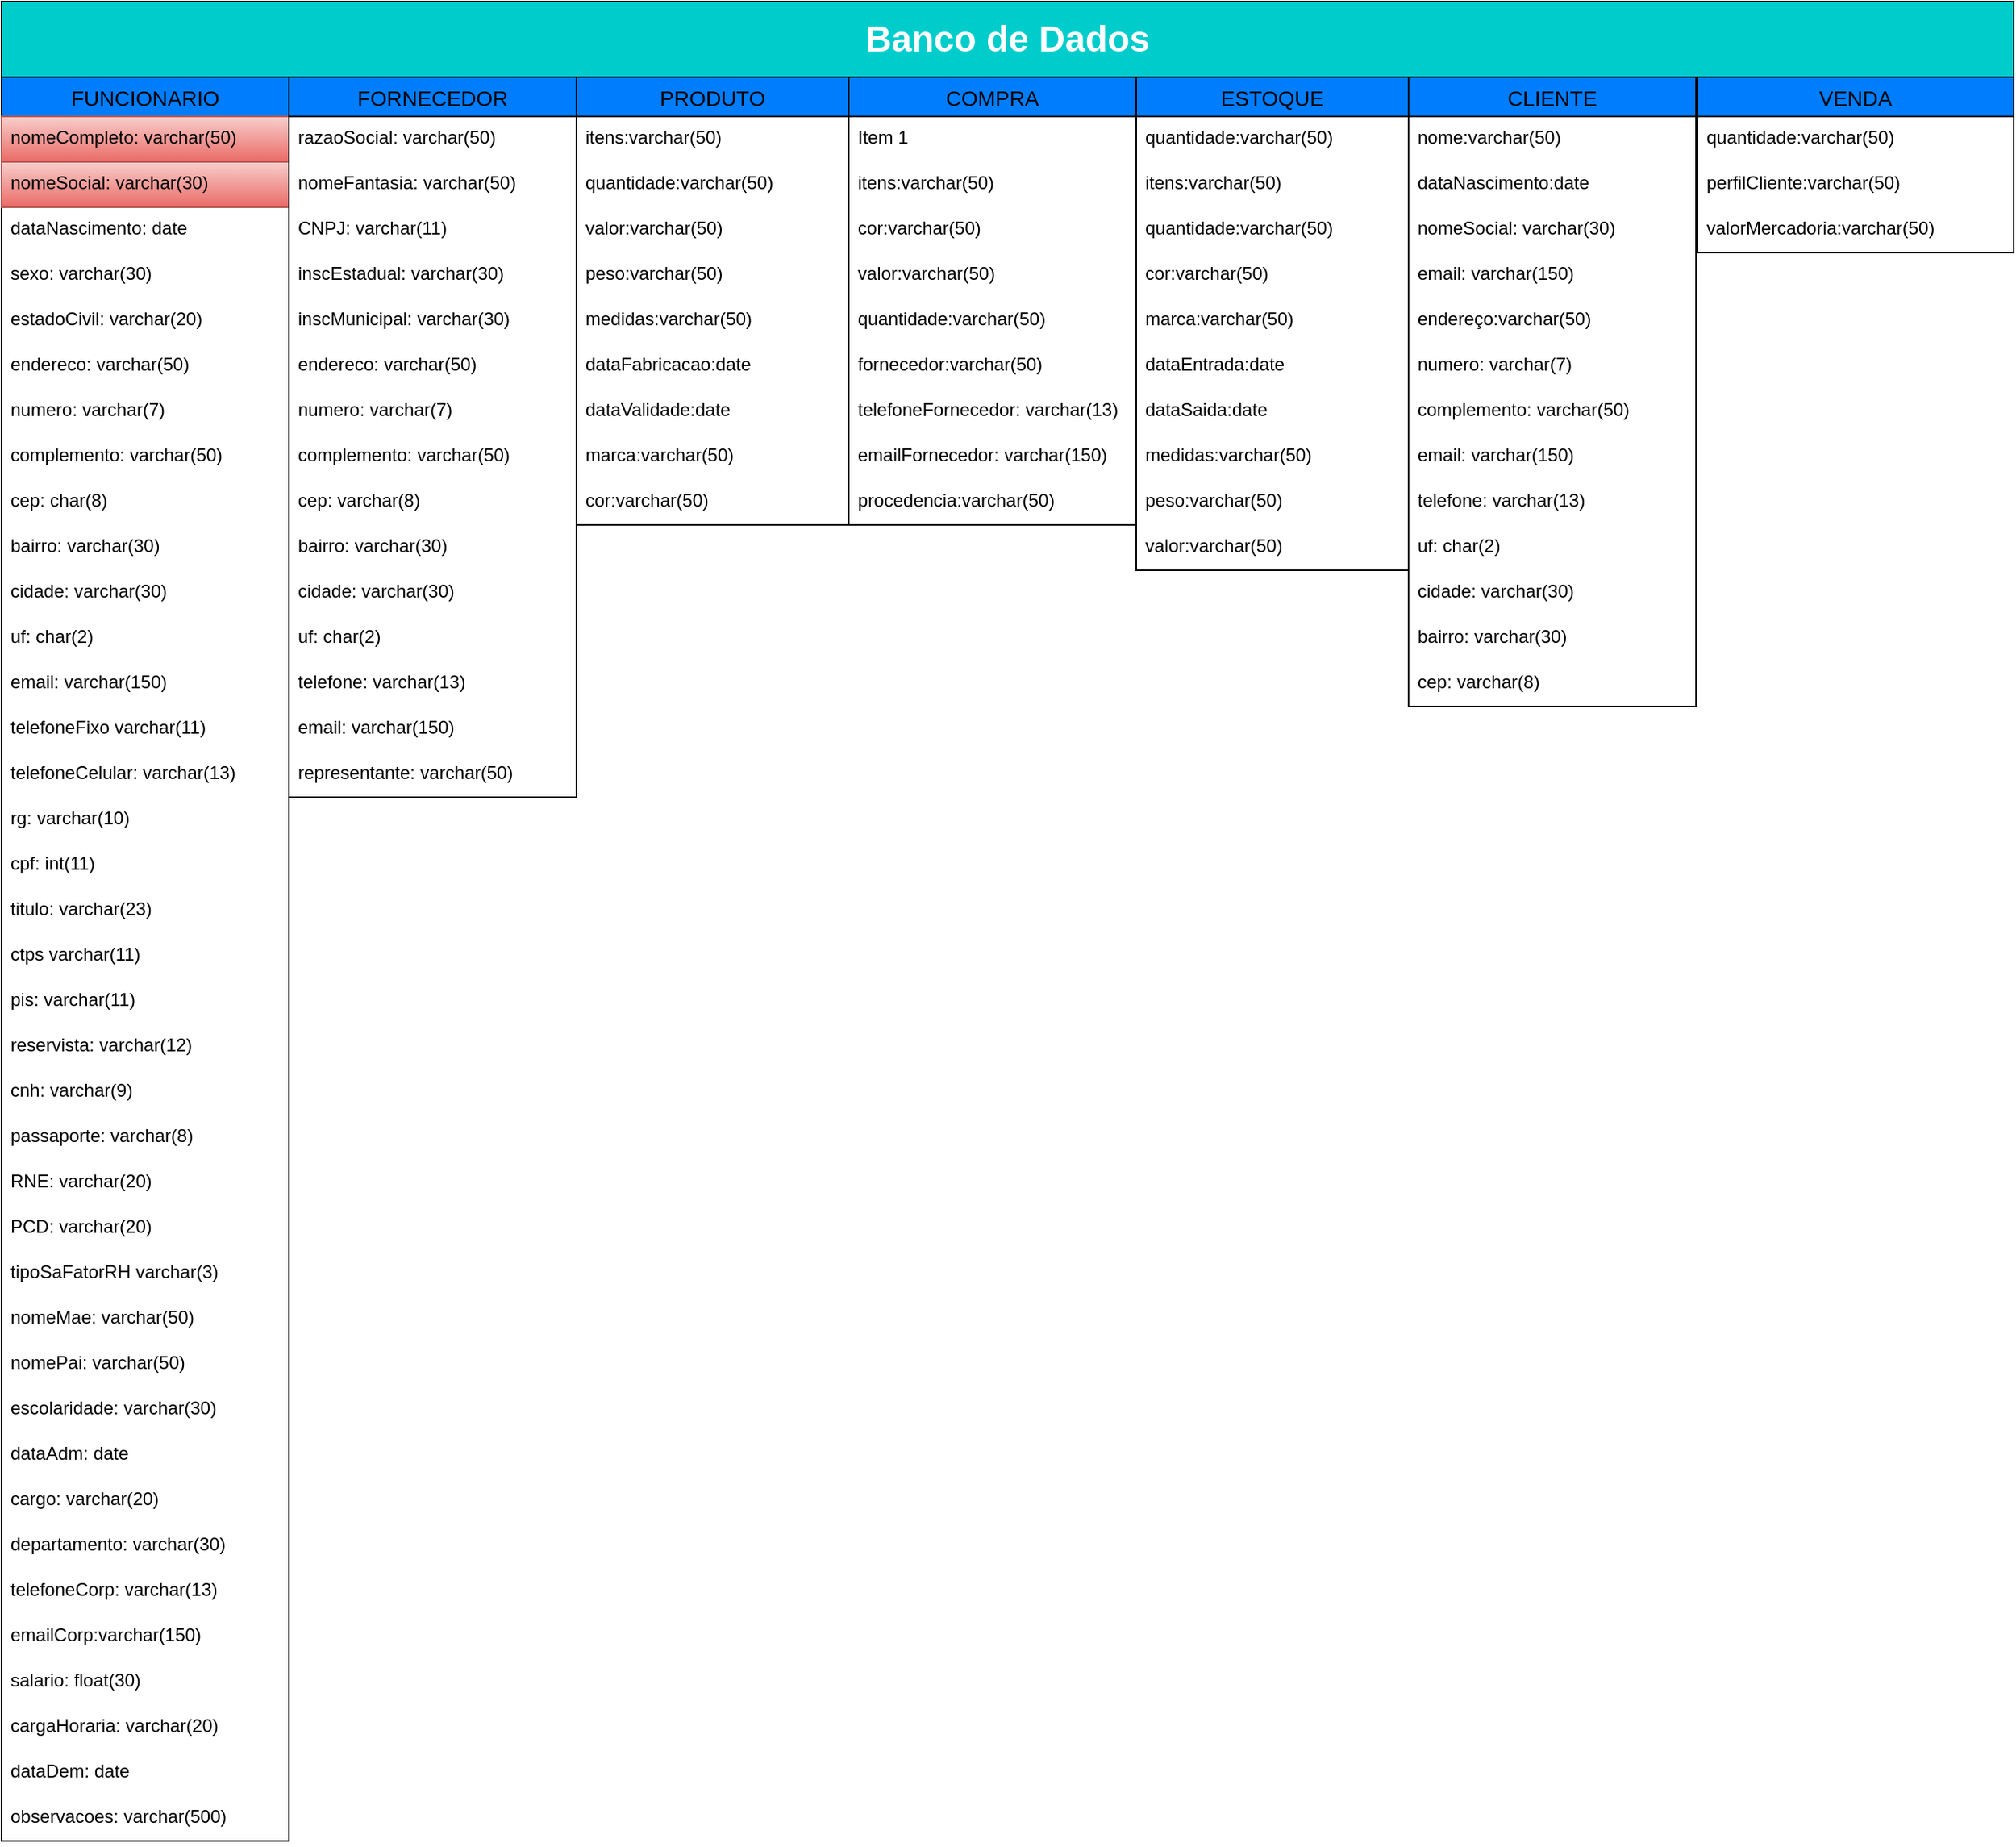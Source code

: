 <mxfile version="24.9.0" pages="2">
  <diagram name="banco de dados" id="CLnz8Nq-f4bYH-YYY8Q1">
    <mxGraphModel dx="1434" dy="1915" grid="1" gridSize="10" guides="1" tooltips="1" connect="1" arrows="1" fold="1" page="1" pageScale="1" pageWidth="827" pageHeight="1169" math="0" shadow="0">
      <root>
        <mxCell id="0" />
        <mxCell id="1" parent="0" />
        <mxCell id="HFVJHlUM0762cSFoSJaH-14" value="FUNCIONARIO" style="swimlane;fontStyle=0;childLayout=stackLayout;horizontal=1;startSize=26;horizontalStack=0;resizeParent=1;resizeParentMax=0;resizeLast=0;collapsible=1;marginBottom=0;align=center;fontSize=14;fillColor=#007DFC;" parent="1" vertex="1">
          <mxGeometry width="190" height="1166" as="geometry">
            <mxRectangle width="140" height="30" as="alternateBounds" />
          </mxGeometry>
        </mxCell>
        <mxCell id="HFVJHlUM0762cSFoSJaH-15" value="nomeCompleto: varchar(50)" style="text;strokeColor=#b85450;fillColor=#f8cecc;spacingLeft=4;spacingRight=4;overflow=hidden;rotatable=0;points=[[0,0.5],[1,0.5]];portConstraint=eastwest;fontSize=12;whiteSpace=wrap;html=1;gradientColor=#ea6b66;" parent="HFVJHlUM0762cSFoSJaH-14" vertex="1">
          <mxGeometry y="26" width="190" height="30" as="geometry" />
        </mxCell>
        <mxCell id="HFVJHlUM0762cSFoSJaH-32" value="nomeSocial: varchar(30)" style="text;strokeColor=#b85450;fillColor=#f8cecc;spacingLeft=4;spacingRight=4;overflow=hidden;rotatable=0;points=[[0,0.5],[1,0.5]];portConstraint=eastwest;fontSize=12;whiteSpace=wrap;html=1;gradientColor=#ea6b66;" parent="HFVJHlUM0762cSFoSJaH-14" vertex="1">
          <mxGeometry y="56" width="190" height="30" as="geometry" />
        </mxCell>
        <mxCell id="HFVJHlUM0762cSFoSJaH-16" value="dataNascimento: date&lt;div&gt;&lt;br&gt;&lt;/div&gt;" style="text;strokeColor=none;fillColor=none;spacingLeft=4;spacingRight=4;overflow=hidden;rotatable=0;points=[[0,0.5],[1,0.5]];portConstraint=eastwest;fontSize=12;whiteSpace=wrap;html=1;" parent="HFVJHlUM0762cSFoSJaH-14" vertex="1">
          <mxGeometry y="86" width="190" height="30" as="geometry" />
        </mxCell>
        <mxCell id="HFVJHlUM0762cSFoSJaH-17" value="sexo: varchar(30)" style="text;strokeColor=none;fillColor=none;spacingLeft=4;spacingRight=4;overflow=hidden;rotatable=0;points=[[0,0.5],[1,0.5]];portConstraint=eastwest;fontSize=12;whiteSpace=wrap;html=1;" parent="HFVJHlUM0762cSFoSJaH-14" vertex="1">
          <mxGeometry y="116" width="190" height="30" as="geometry" />
        </mxCell>
        <mxCell id="HFVJHlUM0762cSFoSJaH-18" value="estadoCivil: varchar(20)" style="text;strokeColor=none;fillColor=none;spacingLeft=4;spacingRight=4;overflow=hidden;rotatable=0;points=[[0,0.5],[1,0.5]];portConstraint=eastwest;fontSize=12;whiteSpace=wrap;html=1;" parent="HFVJHlUM0762cSFoSJaH-14" vertex="1">
          <mxGeometry y="146" width="190" height="30" as="geometry" />
        </mxCell>
        <mxCell id="HFVJHlUM0762cSFoSJaH-20" value="endereco: varchar(50)" style="text;strokeColor=none;fillColor=none;spacingLeft=4;spacingRight=4;overflow=hidden;rotatable=0;points=[[0,0.5],[1,0.5]];portConstraint=eastwest;fontSize=12;whiteSpace=wrap;html=1;" parent="HFVJHlUM0762cSFoSJaH-14" vertex="1">
          <mxGeometry y="176" width="190" height="30" as="geometry" />
        </mxCell>
        <mxCell id="HFVJHlUM0762cSFoSJaH-21" value="numero: varchar(7)" style="text;strokeColor=none;fillColor=none;spacingLeft=4;spacingRight=4;overflow=hidden;rotatable=0;points=[[0,0.5],[1,0.5]];portConstraint=eastwest;fontSize=12;whiteSpace=wrap;html=1;" parent="HFVJHlUM0762cSFoSJaH-14" vertex="1">
          <mxGeometry y="206" width="190" height="30" as="geometry" />
        </mxCell>
        <mxCell id="HFVJHlUM0762cSFoSJaH-22" value="complemento: varchar(50)" style="text;strokeColor=none;fillColor=none;spacingLeft=4;spacingRight=4;overflow=hidden;rotatable=0;points=[[0,0.5],[1,0.5]];portConstraint=eastwest;fontSize=12;whiteSpace=wrap;html=1;" parent="HFVJHlUM0762cSFoSJaH-14" vertex="1">
          <mxGeometry y="236" width="190" height="30" as="geometry" />
        </mxCell>
        <mxCell id="HFVJHlUM0762cSFoSJaH-23" value="cep: char(8)" style="text;strokeColor=none;fillColor=none;spacingLeft=4;spacingRight=4;overflow=hidden;rotatable=0;points=[[0,0.5],[1,0.5]];portConstraint=eastwest;fontSize=12;whiteSpace=wrap;html=1;" parent="HFVJHlUM0762cSFoSJaH-14" vertex="1">
          <mxGeometry y="266" width="190" height="30" as="geometry" />
        </mxCell>
        <mxCell id="HFVJHlUM0762cSFoSJaH-24" value="bairro: varchar(30)" style="text;strokeColor=none;fillColor=none;spacingLeft=4;spacingRight=4;overflow=hidden;rotatable=0;points=[[0,0.5],[1,0.5]];portConstraint=eastwest;fontSize=12;whiteSpace=wrap;html=1;" parent="HFVJHlUM0762cSFoSJaH-14" vertex="1">
          <mxGeometry y="296" width="190" height="30" as="geometry" />
        </mxCell>
        <mxCell id="HFVJHlUM0762cSFoSJaH-25" value="cidade: varchar(30)" style="text;strokeColor=none;fillColor=none;spacingLeft=4;spacingRight=4;overflow=hidden;rotatable=0;points=[[0,0.5],[1,0.5]];portConstraint=eastwest;fontSize=12;whiteSpace=wrap;html=1;" parent="HFVJHlUM0762cSFoSJaH-14" vertex="1">
          <mxGeometry y="326" width="190" height="30" as="geometry" />
        </mxCell>
        <mxCell id="HFVJHlUM0762cSFoSJaH-26" value="uf: char(2)" style="text;strokeColor=none;fillColor=none;spacingLeft=4;spacingRight=4;overflow=hidden;rotatable=0;points=[[0,0.5],[1,0.5]];portConstraint=eastwest;fontSize=12;whiteSpace=wrap;html=1;" parent="HFVJHlUM0762cSFoSJaH-14" vertex="1">
          <mxGeometry y="356" width="190" height="30" as="geometry" />
        </mxCell>
        <mxCell id="HFVJHlUM0762cSFoSJaH-27" value="email: varchar(150)" style="text;strokeColor=none;fillColor=none;spacingLeft=4;spacingRight=4;overflow=hidden;rotatable=0;points=[[0,0.5],[1,0.5]];portConstraint=eastwest;fontSize=12;whiteSpace=wrap;html=1;" parent="HFVJHlUM0762cSFoSJaH-14" vertex="1">
          <mxGeometry y="386" width="190" height="30" as="geometry" />
        </mxCell>
        <mxCell id="HFVJHlUM0762cSFoSJaH-28" value="telefoneFixo varchar(11)" style="text;strokeColor=none;fillColor=none;spacingLeft=4;spacingRight=4;overflow=hidden;rotatable=0;points=[[0,0.5],[1,0.5]];portConstraint=eastwest;fontSize=12;whiteSpace=wrap;html=1;" parent="HFVJHlUM0762cSFoSJaH-14" vertex="1">
          <mxGeometry y="416" width="190" height="30" as="geometry" />
        </mxCell>
        <mxCell id="HFVJHlUM0762cSFoSJaH-29" value="telefoneCelular: varchar(13)" style="text;strokeColor=none;fillColor=none;spacingLeft=4;spacingRight=4;overflow=hidden;rotatable=0;points=[[0,0.5],[1,0.5]];portConstraint=eastwest;fontSize=12;whiteSpace=wrap;html=1;" parent="HFVJHlUM0762cSFoSJaH-14" vertex="1">
          <mxGeometry y="446" width="190" height="30" as="geometry" />
        </mxCell>
        <mxCell id="HFVJHlUM0762cSFoSJaH-30" value="rg: varchar(10)" style="text;strokeColor=none;fillColor=none;spacingLeft=4;spacingRight=4;overflow=hidden;rotatable=0;points=[[0,0.5],[1,0.5]];portConstraint=eastwest;fontSize=12;whiteSpace=wrap;html=1;" parent="HFVJHlUM0762cSFoSJaH-14" vertex="1">
          <mxGeometry y="476" width="190" height="30" as="geometry" />
        </mxCell>
        <mxCell id="HFVJHlUM0762cSFoSJaH-31" value="cpf: int(11)" style="text;strokeColor=none;fillColor=none;spacingLeft=4;spacingRight=4;overflow=hidden;rotatable=0;points=[[0,0.5],[1,0.5]];portConstraint=eastwest;fontSize=12;whiteSpace=wrap;html=1;" parent="HFVJHlUM0762cSFoSJaH-14" vertex="1">
          <mxGeometry y="506" width="190" height="30" as="geometry" />
        </mxCell>
        <mxCell id="HFVJHlUM0762cSFoSJaH-33" value="titulo: varchar(23)&amp;nbsp;" style="text;strokeColor=none;fillColor=none;spacingLeft=4;spacingRight=4;overflow=hidden;rotatable=0;points=[[0,0.5],[1,0.5]];portConstraint=eastwest;fontSize=12;whiteSpace=wrap;html=1;" parent="HFVJHlUM0762cSFoSJaH-14" vertex="1">
          <mxGeometry y="536" width="190" height="30" as="geometry" />
        </mxCell>
        <mxCell id="HFVJHlUM0762cSFoSJaH-34" value="ctps varchar(11)" style="text;strokeColor=none;fillColor=none;spacingLeft=4;spacingRight=4;overflow=hidden;rotatable=0;points=[[0,0.5],[1,0.5]];portConstraint=eastwest;fontSize=12;whiteSpace=wrap;html=1;" parent="HFVJHlUM0762cSFoSJaH-14" vertex="1">
          <mxGeometry y="566" width="190" height="30" as="geometry" />
        </mxCell>
        <mxCell id="HFVJHlUM0762cSFoSJaH-35" value="pis: varchar(11)" style="text;strokeColor=none;fillColor=none;spacingLeft=4;spacingRight=4;overflow=hidden;rotatable=0;points=[[0,0.5],[1,0.5]];portConstraint=eastwest;fontSize=12;whiteSpace=wrap;html=1;" parent="HFVJHlUM0762cSFoSJaH-14" vertex="1">
          <mxGeometry y="596" width="190" height="30" as="geometry" />
        </mxCell>
        <mxCell id="HFVJHlUM0762cSFoSJaH-36" value="reservista: varchar(12)" style="text;strokeColor=none;fillColor=none;spacingLeft=4;spacingRight=4;overflow=hidden;rotatable=0;points=[[0,0.5],[1,0.5]];portConstraint=eastwest;fontSize=12;whiteSpace=wrap;html=1;" parent="HFVJHlUM0762cSFoSJaH-14" vertex="1">
          <mxGeometry y="626" width="190" height="30" as="geometry" />
        </mxCell>
        <mxCell id="HFVJHlUM0762cSFoSJaH-37" value="cnh: varchar(9)" style="text;strokeColor=none;fillColor=none;spacingLeft=4;spacingRight=4;overflow=hidden;rotatable=0;points=[[0,0.5],[1,0.5]];portConstraint=eastwest;fontSize=12;whiteSpace=wrap;html=1;" parent="HFVJHlUM0762cSFoSJaH-14" vertex="1">
          <mxGeometry y="656" width="190" height="30" as="geometry" />
        </mxCell>
        <mxCell id="HFVJHlUM0762cSFoSJaH-38" value="passaporte: varchar(8)" style="text;strokeColor=none;fillColor=none;spacingLeft=4;spacingRight=4;overflow=hidden;rotatable=0;points=[[0,0.5],[1,0.5]];portConstraint=eastwest;fontSize=12;whiteSpace=wrap;html=1;" parent="HFVJHlUM0762cSFoSJaH-14" vertex="1">
          <mxGeometry y="686" width="190" height="30" as="geometry" />
        </mxCell>
        <mxCell id="HFVJHlUM0762cSFoSJaH-46" value="RNE: varchar(20)" style="text;strokeColor=none;fillColor=none;spacingLeft=4;spacingRight=4;overflow=hidden;rotatable=0;points=[[0,0.5],[1,0.5]];portConstraint=eastwest;fontSize=12;whiteSpace=wrap;html=1;" parent="HFVJHlUM0762cSFoSJaH-14" vertex="1">
          <mxGeometry y="716" width="190" height="30" as="geometry" />
        </mxCell>
        <mxCell id="HFVJHlUM0762cSFoSJaH-39" value="PCD: varchar(20)" style="text;strokeColor=none;fillColor=none;spacingLeft=4;spacingRight=4;overflow=hidden;rotatable=0;points=[[0,0.5],[1,0.5]];portConstraint=eastwest;fontSize=12;whiteSpace=wrap;html=1;" parent="HFVJHlUM0762cSFoSJaH-14" vertex="1">
          <mxGeometry y="746" width="190" height="30" as="geometry" />
        </mxCell>
        <mxCell id="HFVJHlUM0762cSFoSJaH-40" value="tipoSaFatorRH varchar(3)" style="text;strokeColor=none;fillColor=none;spacingLeft=4;spacingRight=4;overflow=hidden;rotatable=0;points=[[0,0.5],[1,0.5]];portConstraint=eastwest;fontSize=12;whiteSpace=wrap;html=1;" parent="HFVJHlUM0762cSFoSJaH-14" vertex="1">
          <mxGeometry y="776" width="190" height="30" as="geometry" />
        </mxCell>
        <mxCell id="HFVJHlUM0762cSFoSJaH-41" value="nomeMae: varchar(50)" style="text;strokeColor=none;fillColor=none;spacingLeft=4;spacingRight=4;overflow=hidden;rotatable=0;points=[[0,0.5],[1,0.5]];portConstraint=eastwest;fontSize=12;whiteSpace=wrap;html=1;" parent="HFVJHlUM0762cSFoSJaH-14" vertex="1">
          <mxGeometry y="806" width="190" height="30" as="geometry" />
        </mxCell>
        <mxCell id="HFVJHlUM0762cSFoSJaH-42" value="nomePai: varchar(50)" style="text;strokeColor=none;fillColor=none;spacingLeft=4;spacingRight=4;overflow=hidden;rotatable=0;points=[[0,0.5],[1,0.5]];portConstraint=eastwest;fontSize=12;whiteSpace=wrap;html=1;" parent="HFVJHlUM0762cSFoSJaH-14" vertex="1">
          <mxGeometry y="836" width="190" height="30" as="geometry" />
        </mxCell>
        <mxCell id="HFVJHlUM0762cSFoSJaH-44" value="escolaridade: varchar(30)" style="text;strokeColor=none;fillColor=none;spacingLeft=4;spacingRight=4;overflow=hidden;rotatable=0;points=[[0,0.5],[1,0.5]];portConstraint=eastwest;fontSize=12;whiteSpace=wrap;html=1;" parent="HFVJHlUM0762cSFoSJaH-14" vertex="1">
          <mxGeometry y="866" width="190" height="30" as="geometry" />
        </mxCell>
        <mxCell id="HFVJHlUM0762cSFoSJaH-45" value="dataAdm: date" style="text;strokeColor=none;fillColor=none;spacingLeft=4;spacingRight=4;overflow=hidden;rotatable=0;points=[[0,0.5],[1,0.5]];portConstraint=eastwest;fontSize=12;whiteSpace=wrap;html=1;" parent="HFVJHlUM0762cSFoSJaH-14" vertex="1">
          <mxGeometry y="896" width="190" height="30" as="geometry" />
        </mxCell>
        <mxCell id="HFVJHlUM0762cSFoSJaH-64" value="cargo: varchar(20)" style="text;strokeColor=none;fillColor=none;spacingLeft=4;spacingRight=4;overflow=hidden;rotatable=0;points=[[0,0.5],[1,0.5]];portConstraint=eastwest;fontSize=12;whiteSpace=wrap;html=1;" parent="HFVJHlUM0762cSFoSJaH-14" vertex="1">
          <mxGeometry y="926" width="190" height="30" as="geometry" />
        </mxCell>
        <mxCell id="HFVJHlUM0762cSFoSJaH-65" value="departamento: varchar(30)" style="text;strokeColor=none;fillColor=none;spacingLeft=4;spacingRight=4;overflow=hidden;rotatable=0;points=[[0,0.5],[1,0.5]];portConstraint=eastwest;fontSize=12;whiteSpace=wrap;html=1;" parent="HFVJHlUM0762cSFoSJaH-14" vertex="1">
          <mxGeometry y="956" width="190" height="30" as="geometry" />
        </mxCell>
        <mxCell id="HFVJHlUM0762cSFoSJaH-72" value="telefoneCorp: varchar(13)" style="text;strokeColor=none;fillColor=none;spacingLeft=4;spacingRight=4;overflow=hidden;rotatable=0;points=[[0,0.5],[1,0.5]];portConstraint=eastwest;fontSize=12;whiteSpace=wrap;html=1;" parent="HFVJHlUM0762cSFoSJaH-14" vertex="1">
          <mxGeometry y="986" width="190" height="30" as="geometry" />
        </mxCell>
        <mxCell id="HFVJHlUM0762cSFoSJaH-71" value="emailCorp:varchar(150)" style="text;strokeColor=none;fillColor=none;spacingLeft=4;spacingRight=4;overflow=hidden;rotatable=0;points=[[0,0.5],[1,0.5]];portConstraint=eastwest;fontSize=12;whiteSpace=wrap;html=1;" parent="HFVJHlUM0762cSFoSJaH-14" vertex="1">
          <mxGeometry y="1016" width="190" height="30" as="geometry" />
        </mxCell>
        <mxCell id="HFVJHlUM0762cSFoSJaH-66" value="salario: float(30)" style="text;strokeColor=none;fillColor=none;spacingLeft=4;spacingRight=4;overflow=hidden;rotatable=0;points=[[0,0.5],[1,0.5]];portConstraint=eastwest;fontSize=12;whiteSpace=wrap;html=1;" parent="HFVJHlUM0762cSFoSJaH-14" vertex="1">
          <mxGeometry y="1046" width="190" height="30" as="geometry" />
        </mxCell>
        <mxCell id="HFVJHlUM0762cSFoSJaH-67" value="cargaHoraria: varchar(20)" style="text;strokeColor=none;fillColor=none;spacingLeft=4;spacingRight=4;overflow=hidden;rotatable=0;points=[[0,0.5],[1,0.5]];portConstraint=eastwest;fontSize=12;whiteSpace=wrap;html=1;" parent="HFVJHlUM0762cSFoSJaH-14" vertex="1">
          <mxGeometry y="1076" width="190" height="30" as="geometry" />
        </mxCell>
        <mxCell id="HFVJHlUM0762cSFoSJaH-68" value="dataDem: date" style="text;strokeColor=none;fillColor=none;spacingLeft=4;spacingRight=4;overflow=hidden;rotatable=0;points=[[0,0.5],[1,0.5]];portConstraint=eastwest;fontSize=12;whiteSpace=wrap;html=1;" parent="HFVJHlUM0762cSFoSJaH-14" vertex="1">
          <mxGeometry y="1106" width="190" height="30" as="geometry" />
        </mxCell>
        <mxCell id="HFVJHlUM0762cSFoSJaH-69" value="observacoes: varchar(500)" style="text;strokeColor=none;fillColor=none;spacingLeft=4;spacingRight=4;overflow=hidden;rotatable=0;points=[[0,0.5],[1,0.5]];portConstraint=eastwest;fontSize=12;whiteSpace=wrap;html=1;" parent="HFVJHlUM0762cSFoSJaH-14" vertex="1">
          <mxGeometry y="1136" width="190" height="30" as="geometry" />
        </mxCell>
        <mxCell id="HFVJHlUM0762cSFoSJaH-47" value="FORNECEDOR" style="swimlane;fontStyle=0;childLayout=stackLayout;horizontal=1;startSize=26;horizontalStack=0;resizeParent=1;resizeParentMax=0;resizeLast=0;collapsible=1;marginBottom=0;align=center;fontSize=14;fillColor=#007DFC;" parent="1" vertex="1">
          <mxGeometry x="190" width="190" height="476" as="geometry" />
        </mxCell>
        <mxCell id="HFVJHlUM0762cSFoSJaH-48" value="razaoSocial: varchar(50)" style="text;strokeColor=none;fillColor=none;spacingLeft=4;spacingRight=4;overflow=hidden;rotatable=0;points=[[0,0.5],[1,0.5]];portConstraint=eastwest;fontSize=12;whiteSpace=wrap;html=1;" parent="HFVJHlUM0762cSFoSJaH-47" vertex="1">
          <mxGeometry y="26" width="190" height="30" as="geometry" />
        </mxCell>
        <mxCell id="HFVJHlUM0762cSFoSJaH-49" value="nomeFantasia: varchar(50)" style="text;strokeColor=none;fillColor=none;spacingLeft=4;spacingRight=4;overflow=hidden;rotatable=0;points=[[0,0.5],[1,0.5]];portConstraint=eastwest;fontSize=12;whiteSpace=wrap;html=1;" parent="HFVJHlUM0762cSFoSJaH-47" vertex="1">
          <mxGeometry y="56" width="190" height="30" as="geometry" />
        </mxCell>
        <mxCell id="HFVJHlUM0762cSFoSJaH-50" value="CNPJ: varchar(11)" style="text;strokeColor=none;fillColor=none;spacingLeft=4;spacingRight=4;overflow=hidden;rotatable=0;points=[[0,0.5],[1,0.5]];portConstraint=eastwest;fontSize=12;whiteSpace=wrap;html=1;" parent="HFVJHlUM0762cSFoSJaH-47" vertex="1">
          <mxGeometry y="86" width="190" height="30" as="geometry" />
        </mxCell>
        <mxCell id="G83Oi0IOlE-WhnUlmSur-9" value="inscEstadual: varchar(30)" style="text;strokeColor=none;fillColor=none;spacingLeft=4;spacingRight=4;overflow=hidden;rotatable=0;points=[[0,0.5],[1,0.5]];portConstraint=eastwest;fontSize=12;whiteSpace=wrap;html=1;" parent="HFVJHlUM0762cSFoSJaH-47" vertex="1">
          <mxGeometry y="116" width="190" height="30" as="geometry" />
        </mxCell>
        <mxCell id="G83Oi0IOlE-WhnUlmSur-10" value="inscMunicipal: varchar(30)" style="text;strokeColor=none;fillColor=none;spacingLeft=4;spacingRight=4;overflow=hidden;rotatable=0;points=[[0,0.5],[1,0.5]];portConstraint=eastwest;fontSize=12;whiteSpace=wrap;html=1;" parent="HFVJHlUM0762cSFoSJaH-47" vertex="1">
          <mxGeometry y="146" width="190" height="30" as="geometry" />
        </mxCell>
        <mxCell id="G83Oi0IOlE-WhnUlmSur-11" value="endereco: varchar(50)" style="text;strokeColor=none;fillColor=none;spacingLeft=4;spacingRight=4;overflow=hidden;rotatable=0;points=[[0,0.5],[1,0.5]];portConstraint=eastwest;fontSize=12;whiteSpace=wrap;html=1;" parent="HFVJHlUM0762cSFoSJaH-47" vertex="1">
          <mxGeometry y="176" width="190" height="30" as="geometry" />
        </mxCell>
        <mxCell id="G83Oi0IOlE-WhnUlmSur-12" value="numero: varchar(7)" style="text;strokeColor=none;fillColor=none;spacingLeft=4;spacingRight=4;overflow=hidden;rotatable=0;points=[[0,0.5],[1,0.5]];portConstraint=eastwest;fontSize=12;whiteSpace=wrap;html=1;" parent="HFVJHlUM0762cSFoSJaH-47" vertex="1">
          <mxGeometry y="206" width="190" height="30" as="geometry" />
        </mxCell>
        <mxCell id="G83Oi0IOlE-WhnUlmSur-13" value="complemento: varchar(50)" style="text;strokeColor=none;fillColor=none;spacingLeft=4;spacingRight=4;overflow=hidden;rotatable=0;points=[[0,0.5],[1,0.5]];portConstraint=eastwest;fontSize=12;whiteSpace=wrap;html=1;" parent="HFVJHlUM0762cSFoSJaH-47" vertex="1">
          <mxGeometry y="236" width="190" height="30" as="geometry" />
        </mxCell>
        <mxCell id="G83Oi0IOlE-WhnUlmSur-14" value="cep: varchar(8)" style="text;strokeColor=none;fillColor=none;spacingLeft=4;spacingRight=4;overflow=hidden;rotatable=0;points=[[0,0.5],[1,0.5]];portConstraint=eastwest;fontSize=12;whiteSpace=wrap;html=1;" parent="HFVJHlUM0762cSFoSJaH-47" vertex="1">
          <mxGeometry y="266" width="190" height="30" as="geometry" />
        </mxCell>
        <mxCell id="G83Oi0IOlE-WhnUlmSur-15" value="bairro: varchar(30)" style="text;strokeColor=none;fillColor=none;spacingLeft=4;spacingRight=4;overflow=hidden;rotatable=0;points=[[0,0.5],[1,0.5]];portConstraint=eastwest;fontSize=12;whiteSpace=wrap;html=1;" parent="HFVJHlUM0762cSFoSJaH-47" vertex="1">
          <mxGeometry y="296" width="190" height="30" as="geometry" />
        </mxCell>
        <mxCell id="G83Oi0IOlE-WhnUlmSur-16" value="cidade: varchar(30)" style="text;strokeColor=none;fillColor=none;spacingLeft=4;spacingRight=4;overflow=hidden;rotatable=0;points=[[0,0.5],[1,0.5]];portConstraint=eastwest;fontSize=12;whiteSpace=wrap;html=1;" parent="HFVJHlUM0762cSFoSJaH-47" vertex="1">
          <mxGeometry y="326" width="190" height="30" as="geometry" />
        </mxCell>
        <mxCell id="G83Oi0IOlE-WhnUlmSur-17" value="uf: char(2)" style="text;strokeColor=none;fillColor=none;spacingLeft=4;spacingRight=4;overflow=hidden;rotatable=0;points=[[0,0.5],[1,0.5]];portConstraint=eastwest;fontSize=12;whiteSpace=wrap;html=1;" parent="HFVJHlUM0762cSFoSJaH-47" vertex="1">
          <mxGeometry y="356" width="190" height="30" as="geometry" />
        </mxCell>
        <mxCell id="G83Oi0IOlE-WhnUlmSur-18" value="telefone: varchar(13)" style="text;strokeColor=none;fillColor=none;spacingLeft=4;spacingRight=4;overflow=hidden;rotatable=0;points=[[0,0.5],[1,0.5]];portConstraint=eastwest;fontSize=12;whiteSpace=wrap;html=1;" parent="HFVJHlUM0762cSFoSJaH-47" vertex="1">
          <mxGeometry y="386" width="190" height="30" as="geometry" />
        </mxCell>
        <mxCell id="G83Oi0IOlE-WhnUlmSur-19" value="email: varchar(150)" style="text;strokeColor=none;fillColor=none;spacingLeft=4;spacingRight=4;overflow=hidden;rotatable=0;points=[[0,0.5],[1,0.5]];portConstraint=eastwest;fontSize=12;whiteSpace=wrap;html=1;" parent="HFVJHlUM0762cSFoSJaH-47" vertex="1">
          <mxGeometry y="416" width="190" height="30" as="geometry" />
        </mxCell>
        <mxCell id="G83Oi0IOlE-WhnUlmSur-21" value="representante: varchar(50)" style="text;strokeColor=none;fillColor=none;spacingLeft=4;spacingRight=4;overflow=hidden;rotatable=0;points=[[0,0.5],[1,0.5]];portConstraint=eastwest;fontSize=12;whiteSpace=wrap;html=1;" parent="HFVJHlUM0762cSFoSJaH-47" vertex="1">
          <mxGeometry y="446" width="190" height="30" as="geometry" />
        </mxCell>
        <mxCell id="HFVJHlUM0762cSFoSJaH-51" value="PRODUTO" style="swimlane;fontStyle=0;childLayout=stackLayout;horizontal=1;startSize=26;horizontalStack=0;resizeParent=1;resizeParentMax=0;resizeLast=0;collapsible=1;marginBottom=0;align=center;fontSize=14;fillColor=#007DFC;" parent="1" vertex="1">
          <mxGeometry x="380" width="180" height="296" as="geometry" />
        </mxCell>
        <mxCell id="HFVJHlUM0762cSFoSJaH-53" value="itens:varchar(50)" style="text;strokeColor=none;fillColor=none;spacingLeft=4;spacingRight=4;overflow=hidden;rotatable=0;points=[[0,0.5],[1,0.5]];portConstraint=eastwest;fontSize=12;whiteSpace=wrap;html=1;" parent="HFVJHlUM0762cSFoSJaH-51" vertex="1">
          <mxGeometry y="26" width="180" height="30" as="geometry" />
        </mxCell>
        <mxCell id="HFVJHlUM0762cSFoSJaH-52" value="quantidade:varchar(50)" style="text;strokeColor=none;fillColor=none;spacingLeft=4;spacingRight=4;overflow=hidden;rotatable=0;points=[[0,0.5],[1,0.5]];portConstraint=eastwest;fontSize=12;whiteSpace=wrap;html=1;" parent="HFVJHlUM0762cSFoSJaH-51" vertex="1">
          <mxGeometry y="56" width="180" height="30" as="geometry" />
        </mxCell>
        <mxCell id="G83Oi0IOlE-WhnUlmSur-52" value="valor:varchar(50)" style="text;strokeColor=none;fillColor=none;spacingLeft=4;spacingRight=4;overflow=hidden;rotatable=0;points=[[0,0.5],[1,0.5]];portConstraint=eastwest;fontSize=12;whiteSpace=wrap;html=1;" parent="HFVJHlUM0762cSFoSJaH-51" vertex="1">
          <mxGeometry y="86" width="180" height="30" as="geometry" />
        </mxCell>
        <mxCell id="G83Oi0IOlE-WhnUlmSur-53" value="peso:varchar(50)" style="text;strokeColor=none;fillColor=none;spacingLeft=4;spacingRight=4;overflow=hidden;rotatable=0;points=[[0,0.5],[1,0.5]];portConstraint=eastwest;fontSize=12;whiteSpace=wrap;html=1;" parent="HFVJHlUM0762cSFoSJaH-51" vertex="1">
          <mxGeometry y="116" width="180" height="30" as="geometry" />
        </mxCell>
        <mxCell id="G83Oi0IOlE-WhnUlmSur-54" value="medidas:varchar(50)" style="text;strokeColor=none;fillColor=none;spacingLeft=4;spacingRight=4;overflow=hidden;rotatable=0;points=[[0,0.5],[1,0.5]];portConstraint=eastwest;fontSize=12;whiteSpace=wrap;html=1;" parent="HFVJHlUM0762cSFoSJaH-51" vertex="1">
          <mxGeometry y="146" width="180" height="30" as="geometry" />
        </mxCell>
        <mxCell id="G83Oi0IOlE-WhnUlmSur-59" value="dataFabricacao:date" style="text;strokeColor=none;fillColor=none;spacingLeft=4;spacingRight=4;overflow=hidden;rotatable=0;points=[[0,0.5],[1,0.5]];portConstraint=eastwest;fontSize=12;whiteSpace=wrap;html=1;" parent="HFVJHlUM0762cSFoSJaH-51" vertex="1">
          <mxGeometry y="176" width="180" height="30" as="geometry" />
        </mxCell>
        <mxCell id="G83Oi0IOlE-WhnUlmSur-58" value="dataValidade:date" style="text;strokeColor=none;fillColor=none;spacingLeft=4;spacingRight=4;overflow=hidden;rotatable=0;points=[[0,0.5],[1,0.5]];portConstraint=eastwest;fontSize=12;whiteSpace=wrap;html=1;" parent="HFVJHlUM0762cSFoSJaH-51" vertex="1">
          <mxGeometry y="206" width="180" height="30" as="geometry" />
        </mxCell>
        <mxCell id="G83Oi0IOlE-WhnUlmSur-68" value="marca:varchar(50)" style="text;strokeColor=none;fillColor=none;spacingLeft=4;spacingRight=4;overflow=hidden;rotatable=0;points=[[0,0.5],[1,0.5]];portConstraint=eastwest;fontSize=12;whiteSpace=wrap;html=1;" parent="HFVJHlUM0762cSFoSJaH-51" vertex="1">
          <mxGeometry y="236" width="180" height="30" as="geometry" />
        </mxCell>
        <mxCell id="G83Oi0IOlE-WhnUlmSur-70" value="cor:varchar(50)" style="text;strokeColor=none;fillColor=none;spacingLeft=4;spacingRight=4;overflow=hidden;rotatable=0;points=[[0,0.5],[1,0.5]];portConstraint=eastwest;fontSize=12;whiteSpace=wrap;html=1;" parent="HFVJHlUM0762cSFoSJaH-51" vertex="1">
          <mxGeometry y="266" width="180" height="30" as="geometry" />
        </mxCell>
        <mxCell id="HFVJHlUM0762cSFoSJaH-55" value="COMPRA" style="swimlane;fontStyle=0;childLayout=stackLayout;horizontal=1;startSize=26;horizontalStack=0;resizeParent=1;resizeParentMax=0;resizeLast=0;collapsible=1;marginBottom=0;align=center;fontSize=14;fillColor=#007DFC;" parent="1" vertex="1">
          <mxGeometry x="560" width="190" height="296" as="geometry">
            <mxRectangle x="720" y="10" width="100" height="30" as="alternateBounds" />
          </mxGeometry>
        </mxCell>
        <mxCell id="z2FD-CzegEXeASsBXZac-1" value="Item 1" style="text;strokeColor=none;fillColor=none;spacingLeft=4;spacingRight=4;overflow=hidden;rotatable=0;points=[[0,0.5],[1,0.5]];portConstraint=eastwest;fontSize=12;whiteSpace=wrap;html=1;" parent="HFVJHlUM0762cSFoSJaH-55" vertex="1">
          <mxGeometry y="26" width="190" height="30" as="geometry" />
        </mxCell>
        <mxCell id="QPImEq_SJukSlemjWr0A-26" value="itens:varchar(50)" style="text;strokeColor=none;fillColor=none;spacingLeft=4;spacingRight=4;overflow=hidden;rotatable=0;points=[[0,0.5],[1,0.5]];portConstraint=eastwest;fontSize=12;whiteSpace=wrap;html=1;" parent="HFVJHlUM0762cSFoSJaH-55" vertex="1">
          <mxGeometry y="56" width="190" height="30" as="geometry" />
        </mxCell>
        <mxCell id="QPImEq_SJukSlemjWr0A-29" value="cor:varchar(50)" style="text;strokeColor=none;fillColor=none;spacingLeft=4;spacingRight=4;overflow=hidden;rotatable=0;points=[[0,0.5],[1,0.5]];portConstraint=eastwest;fontSize=12;whiteSpace=wrap;html=1;" parent="HFVJHlUM0762cSFoSJaH-55" vertex="1">
          <mxGeometry y="86" width="190" height="30" as="geometry" />
        </mxCell>
        <mxCell id="QPImEq_SJukSlemjWr0A-28" value="valor:varchar(50)" style="text;strokeColor=none;fillColor=none;spacingLeft=4;spacingRight=4;overflow=hidden;rotatable=0;points=[[0,0.5],[1,0.5]];portConstraint=eastwest;fontSize=12;whiteSpace=wrap;html=1;" parent="HFVJHlUM0762cSFoSJaH-55" vertex="1">
          <mxGeometry y="116" width="190" height="30" as="geometry" />
        </mxCell>
        <mxCell id="QPImEq_SJukSlemjWr0A-27" value="quantidade:varchar(50)" style="text;strokeColor=none;fillColor=none;spacingLeft=4;spacingRight=4;overflow=hidden;rotatable=0;points=[[0,0.5],[1,0.5]];portConstraint=eastwest;fontSize=12;whiteSpace=wrap;html=1;" parent="HFVJHlUM0762cSFoSJaH-55" vertex="1">
          <mxGeometry y="146" width="190" height="30" as="geometry" />
        </mxCell>
        <mxCell id="z2FD-CzegEXeASsBXZac-77" value="fornecedor:varchar(50)" style="text;strokeColor=none;fillColor=none;spacingLeft=4;spacingRight=4;overflow=hidden;rotatable=0;points=[[0,0.5],[1,0.5]];portConstraint=eastwest;fontSize=12;whiteSpace=wrap;html=1;" parent="HFVJHlUM0762cSFoSJaH-55" vertex="1">
          <mxGeometry y="176" width="190" height="30" as="geometry" />
        </mxCell>
        <mxCell id="QPImEq_SJukSlemjWr0A-30" value="telefoneFornecedor: varchar(13)" style="text;strokeColor=none;fillColor=none;spacingLeft=4;spacingRight=4;overflow=hidden;rotatable=0;points=[[0,0.5],[1,0.5]];portConstraint=eastwest;fontSize=12;whiteSpace=wrap;html=1;" parent="HFVJHlUM0762cSFoSJaH-55" vertex="1">
          <mxGeometry y="206" width="190" height="30" as="geometry" />
        </mxCell>
        <mxCell id="QPImEq_SJukSlemjWr0A-31" value="emailFornecedor: varchar(150)" style="text;strokeColor=none;fillColor=none;spacingLeft=4;spacingRight=4;overflow=hidden;rotatable=0;points=[[0,0.5],[1,0.5]];portConstraint=eastwest;fontSize=12;whiteSpace=wrap;html=1;" parent="HFVJHlUM0762cSFoSJaH-55" vertex="1">
          <mxGeometry y="236" width="190" height="30" as="geometry" />
        </mxCell>
        <mxCell id="z2FD-CzegEXeASsBXZac-73" value="procedencia:varchar(50)" style="text;strokeColor=none;fillColor=none;spacingLeft=4;spacingRight=4;overflow=hidden;rotatable=0;points=[[0,0.5],[1,0.5]];portConstraint=eastwest;fontSize=12;whiteSpace=wrap;html=1;" parent="HFVJHlUM0762cSFoSJaH-55" vertex="1">
          <mxGeometry y="266" width="190" height="30" as="geometry" />
        </mxCell>
        <mxCell id="HFVJHlUM0762cSFoSJaH-60" value="ESTOQUE" style="swimlane;fontStyle=0;childLayout=stackLayout;horizontal=1;startSize=26;horizontalStack=0;resizeParent=1;resizeParentMax=0;resizeLast=0;collapsible=1;marginBottom=0;align=center;fontSize=14;fillColor=#007DFC;" parent="1" vertex="1">
          <mxGeometry x="750" width="180" height="326" as="geometry" />
        </mxCell>
        <mxCell id="QPImEq_SJukSlemjWr0A-15" value="quantidade:varchar(50)" style="text;strokeColor=none;fillColor=none;spacingLeft=4;spacingRight=4;overflow=hidden;rotatable=0;points=[[0,0.5],[1,0.5]];portConstraint=eastwest;fontSize=12;whiteSpace=wrap;html=1;" parent="HFVJHlUM0762cSFoSJaH-60" vertex="1">
          <mxGeometry y="26" width="180" height="30" as="geometry" />
        </mxCell>
        <mxCell id="QPImEq_SJukSlemjWr0A-16" value="itens:varchar(50)" style="text;strokeColor=none;fillColor=none;spacingLeft=4;spacingRight=4;overflow=hidden;rotatable=0;points=[[0,0.5],[1,0.5]];portConstraint=eastwest;fontSize=12;whiteSpace=wrap;html=1;" parent="HFVJHlUM0762cSFoSJaH-60" vertex="1">
          <mxGeometry y="56" width="180" height="30" as="geometry" />
        </mxCell>
        <mxCell id="QPImEq_SJukSlemjWr0A-17" value="quantidade:varchar(50)" style="text;strokeColor=none;fillColor=none;spacingLeft=4;spacingRight=4;overflow=hidden;rotatable=0;points=[[0,0.5],[1,0.5]];portConstraint=eastwest;fontSize=12;whiteSpace=wrap;html=1;" parent="HFVJHlUM0762cSFoSJaH-60" vertex="1">
          <mxGeometry y="86" width="180" height="30" as="geometry" />
        </mxCell>
        <mxCell id="QPImEq_SJukSlemjWr0A-24" value="cor:varchar(50)" style="text;strokeColor=none;fillColor=none;spacingLeft=4;spacingRight=4;overflow=hidden;rotatable=0;points=[[0,0.5],[1,0.5]];portConstraint=eastwest;fontSize=12;whiteSpace=wrap;html=1;" parent="HFVJHlUM0762cSFoSJaH-60" vertex="1">
          <mxGeometry y="116" width="180" height="30" as="geometry" />
        </mxCell>
        <mxCell id="QPImEq_SJukSlemjWr0A-23" value="marca:varchar(50)" style="text;strokeColor=none;fillColor=none;spacingLeft=4;spacingRight=4;overflow=hidden;rotatable=0;points=[[0,0.5],[1,0.5]];portConstraint=eastwest;fontSize=12;whiteSpace=wrap;html=1;" parent="HFVJHlUM0762cSFoSJaH-60" vertex="1">
          <mxGeometry y="146" width="180" height="30" as="geometry" />
        </mxCell>
        <mxCell id="QPImEq_SJukSlemjWr0A-22" value="dataEntrada:date" style="text;strokeColor=none;fillColor=none;spacingLeft=4;spacingRight=4;overflow=hidden;rotatable=0;points=[[0,0.5],[1,0.5]];portConstraint=eastwest;fontSize=12;whiteSpace=wrap;html=1;" parent="HFVJHlUM0762cSFoSJaH-60" vertex="1">
          <mxGeometry y="176" width="180" height="30" as="geometry" />
        </mxCell>
        <mxCell id="QPImEq_SJukSlemjWr0A-21" value="dataSaida:date" style="text;strokeColor=none;fillColor=none;spacingLeft=4;spacingRight=4;overflow=hidden;rotatable=0;points=[[0,0.5],[1,0.5]];portConstraint=eastwest;fontSize=12;whiteSpace=wrap;html=1;" parent="HFVJHlUM0762cSFoSJaH-60" vertex="1">
          <mxGeometry y="206" width="180" height="30" as="geometry" />
        </mxCell>
        <mxCell id="QPImEq_SJukSlemjWr0A-20" value="medidas:varchar(50)" style="text;strokeColor=none;fillColor=none;spacingLeft=4;spacingRight=4;overflow=hidden;rotatable=0;points=[[0,0.5],[1,0.5]];portConstraint=eastwest;fontSize=12;whiteSpace=wrap;html=1;" parent="HFVJHlUM0762cSFoSJaH-60" vertex="1">
          <mxGeometry y="236" width="180" height="30" as="geometry" />
        </mxCell>
        <mxCell id="QPImEq_SJukSlemjWr0A-19" value="peso:varchar(50)" style="text;strokeColor=none;fillColor=none;spacingLeft=4;spacingRight=4;overflow=hidden;rotatable=0;points=[[0,0.5],[1,0.5]];portConstraint=eastwest;fontSize=12;whiteSpace=wrap;html=1;" parent="HFVJHlUM0762cSFoSJaH-60" vertex="1">
          <mxGeometry y="266" width="180" height="30" as="geometry" />
        </mxCell>
        <mxCell id="QPImEq_SJukSlemjWr0A-18" value="valor:varchar(50)" style="text;strokeColor=none;fillColor=none;spacingLeft=4;spacingRight=4;overflow=hidden;rotatable=0;points=[[0,0.5],[1,0.5]];portConstraint=eastwest;fontSize=12;whiteSpace=wrap;html=1;" parent="HFVJHlUM0762cSFoSJaH-60" vertex="1">
          <mxGeometry y="296" width="180" height="30" as="geometry" />
        </mxCell>
        <mxCell id="G83Oi0IOlE-WhnUlmSur-1" value="&lt;font color=&quot;#ffffff&quot; style=&quot;font-size: 24px;&quot;&gt;&lt;b&gt;Banco de Dados&lt;/b&gt;&lt;/font&gt;" style="rounded=0;whiteSpace=wrap;html=1;fillColor=#00CCCC;" parent="1" vertex="1">
          <mxGeometry y="-50" width="1330" height="50" as="geometry" />
        </mxCell>
        <mxCell id="G83Oi0IOlE-WhnUlmSur-44" value="CLIENTE" style="swimlane;fontStyle=0;childLayout=stackLayout;horizontal=1;startSize=26;horizontalStack=0;resizeParent=1;resizeParentMax=0;resizeLast=0;collapsible=1;marginBottom=0;align=center;fontSize=14;fillColor=#007DFC;" parent="1" vertex="1">
          <mxGeometry x="930" width="190" height="416" as="geometry" />
        </mxCell>
        <mxCell id="G83Oi0IOlE-WhnUlmSur-45" value="nome:varchar(50)" style="text;strokeColor=none;fillColor=none;spacingLeft=4;spacingRight=4;overflow=hidden;rotatable=0;points=[[0,0.5],[1,0.5]];portConstraint=eastwest;fontSize=12;whiteSpace=wrap;html=1;" parent="G83Oi0IOlE-WhnUlmSur-44" vertex="1">
          <mxGeometry y="26" width="190" height="30" as="geometry" />
        </mxCell>
        <mxCell id="HFVJHlUM0762cSFoSJaH-62" value="dataNascimento:date" style="text;strokeColor=none;fillColor=none;spacingLeft=4;spacingRight=4;overflow=hidden;rotatable=0;points=[[0,0.5],[1,0.5]];portConstraint=eastwest;fontSize=12;whiteSpace=wrap;html=1;" parent="G83Oi0IOlE-WhnUlmSur-44" vertex="1">
          <mxGeometry y="56" width="190" height="30" as="geometry" />
        </mxCell>
        <mxCell id="QPImEq_SJukSlemjWr0A-12" value="nomeSocial: varchar(30)" style="text;strokeColor=none;fillColor=none;spacingLeft=4;spacingRight=4;overflow=hidden;rotatable=0;points=[[0,0.5],[1,0.5]];portConstraint=eastwest;fontSize=12;whiteSpace=wrap;html=1;" parent="G83Oi0IOlE-WhnUlmSur-44" vertex="1">
          <mxGeometry y="86" width="190" height="30" as="geometry" />
        </mxCell>
        <mxCell id="QPImEq_SJukSlemjWr0A-13" value="email: varchar(150)" style="text;strokeColor=none;fillColor=none;spacingLeft=4;spacingRight=4;overflow=hidden;rotatable=0;points=[[0,0.5],[1,0.5]];portConstraint=eastwest;fontSize=12;whiteSpace=wrap;html=1;" parent="G83Oi0IOlE-WhnUlmSur-44" vertex="1">
          <mxGeometry y="116" width="190" height="30" as="geometry" />
        </mxCell>
        <mxCell id="z2FD-CzegEXeASsBXZac-113" value="endereço:varchar(50)" style="text;strokeColor=none;fillColor=none;spacingLeft=4;spacingRight=4;overflow=hidden;rotatable=0;points=[[0,0.5],[1,0.5]];portConstraint=eastwest;fontSize=12;whiteSpace=wrap;html=1;" parent="G83Oi0IOlE-WhnUlmSur-44" vertex="1">
          <mxGeometry y="146" width="190" height="30" as="geometry" />
        </mxCell>
        <mxCell id="QPImEq_SJukSlemjWr0A-4" value="numero: varchar(7)" style="text;strokeColor=none;fillColor=none;spacingLeft=4;spacingRight=4;overflow=hidden;rotatable=0;points=[[0,0.5],[1,0.5]];portConstraint=eastwest;fontSize=12;whiteSpace=wrap;html=1;" parent="G83Oi0IOlE-WhnUlmSur-44" vertex="1">
          <mxGeometry y="176" width="190" height="30" as="geometry" />
        </mxCell>
        <mxCell id="QPImEq_SJukSlemjWr0A-5" value="complemento: varchar(50)" style="text;strokeColor=none;fillColor=none;spacingLeft=4;spacingRight=4;overflow=hidden;rotatable=0;points=[[0,0.5],[1,0.5]];portConstraint=eastwest;fontSize=12;whiteSpace=wrap;html=1;" parent="G83Oi0IOlE-WhnUlmSur-44" vertex="1">
          <mxGeometry y="206" width="190" height="30" as="geometry" />
        </mxCell>
        <mxCell id="QPImEq_SJukSlemjWr0A-11" value="email: varchar(150)" style="text;strokeColor=none;fillColor=none;spacingLeft=4;spacingRight=4;overflow=hidden;rotatable=0;points=[[0,0.5],[1,0.5]];portConstraint=eastwest;fontSize=12;whiteSpace=wrap;html=1;" parent="G83Oi0IOlE-WhnUlmSur-44" vertex="1">
          <mxGeometry y="236" width="190" height="30" as="geometry" />
        </mxCell>
        <mxCell id="QPImEq_SJukSlemjWr0A-10" value="telefone: varchar(13)" style="text;strokeColor=none;fillColor=none;spacingLeft=4;spacingRight=4;overflow=hidden;rotatable=0;points=[[0,0.5],[1,0.5]];portConstraint=eastwest;fontSize=12;whiteSpace=wrap;html=1;" parent="G83Oi0IOlE-WhnUlmSur-44" vertex="1">
          <mxGeometry y="266" width="190" height="30" as="geometry" />
        </mxCell>
        <mxCell id="QPImEq_SJukSlemjWr0A-9" value="uf: char(2)" style="text;strokeColor=none;fillColor=none;spacingLeft=4;spacingRight=4;overflow=hidden;rotatable=0;points=[[0,0.5],[1,0.5]];portConstraint=eastwest;fontSize=12;whiteSpace=wrap;html=1;" parent="G83Oi0IOlE-WhnUlmSur-44" vertex="1">
          <mxGeometry y="296" width="190" height="30" as="geometry" />
        </mxCell>
        <mxCell id="QPImEq_SJukSlemjWr0A-8" value="cidade: varchar(30)" style="text;strokeColor=none;fillColor=none;spacingLeft=4;spacingRight=4;overflow=hidden;rotatable=0;points=[[0,0.5],[1,0.5]];portConstraint=eastwest;fontSize=12;whiteSpace=wrap;html=1;" parent="G83Oi0IOlE-WhnUlmSur-44" vertex="1">
          <mxGeometry y="326" width="190" height="30" as="geometry" />
        </mxCell>
        <mxCell id="QPImEq_SJukSlemjWr0A-7" value="bairro: varchar(30)" style="text;strokeColor=none;fillColor=none;spacingLeft=4;spacingRight=4;overflow=hidden;rotatable=0;points=[[0,0.5],[1,0.5]];portConstraint=eastwest;fontSize=12;whiteSpace=wrap;html=1;" parent="G83Oi0IOlE-WhnUlmSur-44" vertex="1">
          <mxGeometry y="356" width="190" height="30" as="geometry" />
        </mxCell>
        <mxCell id="QPImEq_SJukSlemjWr0A-6" value="cep: varchar(8)" style="text;strokeColor=none;fillColor=none;spacingLeft=4;spacingRight=4;overflow=hidden;rotatable=0;points=[[0,0.5],[1,0.5]];portConstraint=eastwest;fontSize=12;whiteSpace=wrap;html=1;" parent="G83Oi0IOlE-WhnUlmSur-44" vertex="1">
          <mxGeometry y="386" width="190" height="30" as="geometry" />
        </mxCell>
        <mxCell id="G83Oi0IOlE-WhnUlmSur-48" value="VENDA" style="swimlane;fontStyle=0;childLayout=stackLayout;horizontal=1;startSize=26;horizontalStack=0;resizeParent=1;resizeParentMax=0;resizeLast=0;collapsible=1;marginBottom=0;align=center;fontSize=14;fillColor=#007DFC;" parent="1" vertex="1">
          <mxGeometry x="1121" width="209" height="116" as="geometry" />
        </mxCell>
        <mxCell id="z2FD-CzegEXeASsBXZac-148" value="quantidade:varchar(50)" style="text;strokeColor=none;fillColor=none;spacingLeft=4;spacingRight=4;overflow=hidden;rotatable=0;points=[[0,0.5],[1,0.5]];portConstraint=eastwest;fontSize=12;whiteSpace=wrap;html=1;" parent="G83Oi0IOlE-WhnUlmSur-48" vertex="1">
          <mxGeometry y="26" width="209" height="30" as="geometry" />
        </mxCell>
        <mxCell id="z2FD-CzegEXeASsBXZac-182" value="perfilCliente:varchar(50)" style="text;strokeColor=none;fillColor=none;spacingLeft=4;spacingRight=4;overflow=hidden;rotatable=0;points=[[0,0.5],[1,0.5]];portConstraint=eastwest;fontSize=12;whiteSpace=wrap;html=1;" parent="G83Oi0IOlE-WhnUlmSur-48" vertex="1">
          <mxGeometry y="56" width="209" height="30" as="geometry" />
        </mxCell>
        <mxCell id="z2FD-CzegEXeASsBXZac-181" value="valorMercadoria:varchar(50)" style="text;strokeColor=none;fillColor=none;spacingLeft=4;spacingRight=4;overflow=hidden;rotatable=0;points=[[0,0.5],[1,0.5]];portConstraint=eastwest;fontSize=12;whiteSpace=wrap;html=1;" parent="G83Oi0IOlE-WhnUlmSur-48" vertex="1">
          <mxGeometry y="86" width="209" height="30" as="geometry" />
        </mxCell>
      </root>
    </mxGraphModel>
  </diagram>
  <diagram id="Eh6x_W2Exh4kN6ZLm24o" name="Modelagens">
    <mxGraphModel dx="1434" dy="2013" grid="1" gridSize="10" guides="1" tooltips="1" connect="1" arrows="1" fold="1" page="1" pageScale="1" pageWidth="827" pageHeight="1169" math="0" shadow="0">
      <root>
        <mxCell id="0" />
        <mxCell id="1" parent="0" />
        <mxCell id="36o1cIbMNOUsUsFObOHg-21" value="" style="shape=tableRow;horizontal=0;startSize=0;swimlaneHead=0;swimlaneBody=0;fillColor=none;collapsible=0;dropTarget=0;points=[[0,0.5],[1,0.5]];portConstraint=eastwest;top=0;left=0;right=0;bottom=0;html=1;" parent="1" vertex="1">
          <mxGeometry x="10" y="80" width="180" height="30" as="geometry" />
        </mxCell>
        <mxCell id="36o1cIbMNOUsUsFObOHg-22" value="" style="shape=partialRectangle;connectable=0;fillColor=none;top=0;left=0;bottom=0;right=0;editable=1;overflow=hidden;html=1;whiteSpace=wrap;" parent="36o1cIbMNOUsUsFObOHg-21" vertex="1">
          <mxGeometry width="60" height="30" as="geometry">
            <mxRectangle width="60" height="30" as="alternateBounds" />
          </mxGeometry>
        </mxCell>
        <mxCell id="36o1cIbMNOUsUsFObOHg-24" value="FUNCIONARIO" style="shape=table;startSize=30;container=1;collapsible=1;childLayout=tableLayout;fixedRows=1;rowLines=0;fontStyle=1;align=center;resizeLast=1;html=1;fillColor=#00CCCC;strokeWidth=2;strokeColor=#000000;fontColor=#ffffff;rounded=0;shadow=0;gradientColor=none;swimlaneFillColor=none;" parent="1" vertex="1">
          <mxGeometry x="120" y="329" width="180" height="241" as="geometry" />
        </mxCell>
        <mxCell id="36o1cIbMNOUsUsFObOHg-25" value="" style="shape=tableRow;horizontal=0;startSize=0;swimlaneHead=0;swimlaneBody=0;fillColor=none;collapsible=0;dropTarget=0;points=[[0,0.5],[1,0.5]];portConstraint=eastwest;top=0;left=0;right=0;bottom=1;" parent="36o1cIbMNOUsUsFObOHg-24" vertex="1">
          <mxGeometry y="30" width="180" height="30" as="geometry" />
        </mxCell>
        <mxCell id="36o1cIbMNOUsUsFObOHg-26" value="PK" style="shape=partialRectangle;connectable=0;fillColor=#60a917;top=0;left=0;bottom=0;right=0;fontStyle=1;overflow=hidden;whiteSpace=wrap;html=1;strokeColor=#2D7600;fontColor=#ffffff;" parent="36o1cIbMNOUsUsFObOHg-25" vertex="1">
          <mxGeometry width="30" height="30" as="geometry">
            <mxRectangle width="30" height="30" as="alternateBounds" />
          </mxGeometry>
        </mxCell>
        <mxCell id="36o1cIbMNOUsUsFObOHg-27" value="idFuncionario" style="shape=partialRectangle;connectable=0;fillColor=#60a917;top=0;left=0;bottom=0;right=0;align=left;spacingLeft=6;fontStyle=5;overflow=hidden;whiteSpace=wrap;html=1;strokeColor=#2D7600;fontColor=#ffffff;" parent="36o1cIbMNOUsUsFObOHg-25" vertex="1">
          <mxGeometry x="30" width="150" height="30" as="geometry">
            <mxRectangle width="150" height="30" as="alternateBounds" />
          </mxGeometry>
        </mxCell>
        <mxCell id="36o1cIbMNOUsUsFObOHg-28" value="" style="shape=tableRow;horizontal=0;startSize=0;swimlaneHead=0;swimlaneBody=0;fillColor=none;collapsible=0;dropTarget=0;points=[[0,0.5],[1,0.5]];portConstraint=eastwest;top=0;left=0;right=0;bottom=0;" parent="36o1cIbMNOUsUsFObOHg-24" vertex="1">
          <mxGeometry y="60" width="180" height="30" as="geometry" />
        </mxCell>
        <mxCell id="36o1cIbMNOUsUsFObOHg-29" value="" style="shape=partialRectangle;connectable=0;fillColor=none;top=0;left=0;bottom=0;right=0;editable=1;overflow=hidden;whiteSpace=wrap;html=1;" parent="36o1cIbMNOUsUsFObOHg-28" vertex="1">
          <mxGeometry width="30" height="30" as="geometry">
            <mxRectangle width="30" height="30" as="alternateBounds" />
          </mxGeometry>
        </mxCell>
        <mxCell id="36o1cIbMNOUsUsFObOHg-30" value="&lt;table style=&quot;border-collapse:&lt;br/&gt; collapse;width:82pt&quot; width=&quot;109&quot; cellspacing=&quot;0&quot; cellpadding=&quot;0&quot; border=&quot;0&quot;&gt;&lt;tbody&gt;&lt;tr style=&quot;height:15.0pt&quot; height=&quot;20&quot;&gt;&lt;td style=&quot;height:15.0pt;width:82pt&quot; width=&quot;109&quot; class=&quot;xl65&quot; height=&quot;20&quot;&gt;nomeCompleto&lt;/td&gt;&lt;/tr&gt;&lt;/tbody&gt;&lt;/table&gt;" style="shape=partialRectangle;connectable=0;fillColor=none;top=0;left=0;bottom=0;right=0;align=left;spacingLeft=6;overflow=hidden;whiteSpace=wrap;html=1;" parent="36o1cIbMNOUsUsFObOHg-28" vertex="1">
          <mxGeometry x="30" width="150" height="30" as="geometry">
            <mxRectangle width="150" height="30" as="alternateBounds" />
          </mxGeometry>
        </mxCell>
        <mxCell id="36o1cIbMNOUsUsFObOHg-31" value="" style="shape=tableRow;horizontal=0;startSize=0;swimlaneHead=0;swimlaneBody=0;fillColor=none;collapsible=0;dropTarget=0;points=[[0,0.5],[1,0.5]];portConstraint=eastwest;top=0;left=0;right=0;bottom=0;" parent="36o1cIbMNOUsUsFObOHg-24" vertex="1">
          <mxGeometry y="90" width="180" height="30" as="geometry" />
        </mxCell>
        <mxCell id="36o1cIbMNOUsUsFObOHg-32" value="" style="shape=partialRectangle;connectable=0;fillColor=none;top=0;left=0;bottom=0;right=0;editable=1;overflow=hidden;whiteSpace=wrap;html=1;" parent="36o1cIbMNOUsUsFObOHg-31" vertex="1">
          <mxGeometry width="30" height="30" as="geometry">
            <mxRectangle width="30" height="30" as="alternateBounds" />
          </mxGeometry>
        </mxCell>
        <mxCell id="36o1cIbMNOUsUsFObOHg-33" value="&lt;table style=&quot;border-collapse:&lt;br/&gt; collapse;width:82pt&quot; width=&quot;109&quot; cellspacing=&quot;0&quot; cellpadding=&quot;0&quot; border=&quot;0&quot;&gt;&lt;tbody&gt;&lt;tr style=&quot;height:15.0pt&quot; height=&quot;20&quot;&gt;&lt;td style=&quot;height:15.0pt;width:82pt&quot; width=&quot;109&quot; class=&quot;xl65&quot; height=&quot;20&quot;&gt;dataNascimento&lt;/td&gt;&lt;/tr&gt;&lt;/tbody&gt;&lt;/table&gt;" style="shape=partialRectangle;connectable=0;fillColor=none;top=0;left=0;bottom=0;right=0;align=left;spacingLeft=6;overflow=hidden;whiteSpace=wrap;html=1;" parent="36o1cIbMNOUsUsFObOHg-31" vertex="1">
          <mxGeometry x="30" width="150" height="30" as="geometry">
            <mxRectangle width="150" height="30" as="alternateBounds" />
          </mxGeometry>
        </mxCell>
        <mxCell id="36o1cIbMNOUsUsFObOHg-34" value="" style="shape=tableRow;horizontal=0;startSize=0;swimlaneHead=0;swimlaneBody=0;fillColor=none;collapsible=0;dropTarget=0;points=[[0,0.5],[1,0.5]];portConstraint=eastwest;top=0;left=0;right=0;bottom=0;" parent="36o1cIbMNOUsUsFObOHg-24" vertex="1">
          <mxGeometry y="120" width="180" height="30" as="geometry" />
        </mxCell>
        <mxCell id="36o1cIbMNOUsUsFObOHg-35" value="" style="shape=partialRectangle;connectable=0;fillColor=none;top=0;left=0;bottom=0;right=0;editable=1;overflow=hidden;whiteSpace=wrap;html=1;" parent="36o1cIbMNOUsUsFObOHg-34" vertex="1">
          <mxGeometry width="30" height="30" as="geometry">
            <mxRectangle width="30" height="30" as="alternateBounds" />
          </mxGeometry>
        </mxCell>
        <mxCell id="36o1cIbMNOUsUsFObOHg-36" value="sexo" style="shape=partialRectangle;connectable=0;fillColor=none;top=0;left=0;bottom=0;right=0;align=left;spacingLeft=6;overflow=hidden;whiteSpace=wrap;html=1;" parent="36o1cIbMNOUsUsFObOHg-34" vertex="1">
          <mxGeometry x="30" width="150" height="30" as="geometry">
            <mxRectangle width="150" height="30" as="alternateBounds" />
          </mxGeometry>
        </mxCell>
        <mxCell id="36o1cIbMNOUsUsFObOHg-40" value="" style="shape=tableRow;horizontal=0;startSize=0;swimlaneHead=0;swimlaneBody=0;fillColor=none;collapsible=0;dropTarget=0;points=[[0,0.5],[1,0.5]];portConstraint=eastwest;top=0;left=0;right=0;bottom=0;" parent="36o1cIbMNOUsUsFObOHg-24" vertex="1">
          <mxGeometry y="150" width="180" height="30" as="geometry" />
        </mxCell>
        <mxCell id="36o1cIbMNOUsUsFObOHg-41" value="" style="shape=partialRectangle;connectable=0;fillColor=none;top=0;left=0;bottom=0;right=0;editable=1;overflow=hidden;whiteSpace=wrap;html=1;" parent="36o1cIbMNOUsUsFObOHg-40" vertex="1">
          <mxGeometry width="30" height="30" as="geometry">
            <mxRectangle width="30" height="30" as="alternateBounds" />
          </mxGeometry>
        </mxCell>
        <mxCell id="36o1cIbMNOUsUsFObOHg-42" value="estadoCivil" style="shape=partialRectangle;connectable=0;fillColor=none;top=0;left=0;bottom=0;right=0;align=left;spacingLeft=6;overflow=hidden;whiteSpace=wrap;html=1;" parent="36o1cIbMNOUsUsFObOHg-40" vertex="1">
          <mxGeometry x="30" width="150" height="30" as="geometry">
            <mxRectangle width="150" height="30" as="alternateBounds" />
          </mxGeometry>
        </mxCell>
        <mxCell id="36o1cIbMNOUsUsFObOHg-43" value="" style="shape=tableRow;horizontal=0;startSize=0;swimlaneHead=0;swimlaneBody=0;fillColor=none;collapsible=0;dropTarget=0;points=[[0,0.5],[1,0.5]];portConstraint=eastwest;top=0;left=0;right=0;bottom=0;" parent="36o1cIbMNOUsUsFObOHg-24" vertex="1">
          <mxGeometry y="180" width="180" height="30" as="geometry" />
        </mxCell>
        <mxCell id="36o1cIbMNOUsUsFObOHg-44" value="" style="shape=partialRectangle;connectable=0;fillColor=none;top=0;left=0;bottom=0;right=0;editable=1;overflow=hidden;whiteSpace=wrap;html=1;" parent="36o1cIbMNOUsUsFObOHg-43" vertex="1">
          <mxGeometry width="30" height="30" as="geometry">
            <mxRectangle width="30" height="30" as="alternateBounds" />
          </mxGeometry>
        </mxCell>
        <mxCell id="36o1cIbMNOUsUsFObOHg-45" value="escolaridade" style="shape=partialRectangle;connectable=0;fillColor=none;top=0;left=0;bottom=0;right=0;align=left;spacingLeft=6;overflow=hidden;whiteSpace=wrap;html=1;" parent="36o1cIbMNOUsUsFObOHg-43" vertex="1">
          <mxGeometry x="30" width="150" height="30" as="geometry">
            <mxRectangle width="150" height="30" as="alternateBounds" />
          </mxGeometry>
        </mxCell>
        <mxCell id="36o1cIbMNOUsUsFObOHg-46" value="" style="shape=tableRow;horizontal=0;startSize=0;swimlaneHead=0;swimlaneBody=0;fillColor=none;collapsible=0;dropTarget=0;points=[[0,0.5],[1,0.5]];portConstraint=eastwest;top=0;left=0;right=0;bottom=0;" parent="36o1cIbMNOUsUsFObOHg-24" vertex="1">
          <mxGeometry y="210" width="180" height="30" as="geometry" />
        </mxCell>
        <mxCell id="36o1cIbMNOUsUsFObOHg-47" value="" style="shape=partialRectangle;connectable=0;fillColor=none;top=0;left=0;bottom=0;right=0;editable=1;overflow=hidden;whiteSpace=wrap;html=1;" parent="36o1cIbMNOUsUsFObOHg-46" vertex="1">
          <mxGeometry width="30" height="30" as="geometry">
            <mxRectangle width="30" height="30" as="alternateBounds" />
          </mxGeometry>
        </mxCell>
        <mxCell id="36o1cIbMNOUsUsFObOHg-48" value="tipoSaFatorRH" style="shape=partialRectangle;connectable=0;fillColor=none;top=0;left=0;bottom=0;right=0;align=left;spacingLeft=6;overflow=hidden;whiteSpace=wrap;html=1;" parent="36o1cIbMNOUsUsFObOHg-46" vertex="1">
          <mxGeometry x="30" width="150" height="30" as="geometry">
            <mxRectangle width="150" height="30" as="alternateBounds" />
          </mxGeometry>
        </mxCell>
        <mxCell id="36o1cIbMNOUsUsFObOHg-49" value="ENDERECO" style="shape=table;startSize=35;container=1;collapsible=1;childLayout=tableLayout;fixedRows=1;rowLines=0;fontStyle=1;align=center;resizeLast=1;html=1;fillColor=#00CCCC;strokeColor=#000000;strokeWidth=2;fontColor=#ffffff;" parent="1" vertex="1">
          <mxGeometry x="440" y="10" width="180" height="305" as="geometry" />
        </mxCell>
        <mxCell id="36o1cIbMNOUsUsFObOHg-273" value="" style="shape=tableRow;horizontal=0;startSize=0;swimlaneHead=0;swimlaneBody=0;fillColor=none;collapsible=0;dropTarget=0;points=[[0,0.5],[1,0.5]];portConstraint=eastwest;top=0;left=0;right=0;bottom=0;" parent="36o1cIbMNOUsUsFObOHg-49" vertex="1">
          <mxGeometry y="35" width="180" height="30" as="geometry" />
        </mxCell>
        <mxCell id="36o1cIbMNOUsUsFObOHg-274" value="&lt;span style=&quot;font-weight: 700;&quot;&gt;PK&lt;/span&gt;" style="shape=partialRectangle;connectable=0;fillColor=#60a917;top=0;left=0;bottom=0;right=0;editable=1;overflow=hidden;whiteSpace=wrap;html=1;strokeColor=#2D7600;fontColor=#ffffff;" parent="36o1cIbMNOUsUsFObOHg-273" vertex="1">
          <mxGeometry width="30" height="30" as="geometry">
            <mxRectangle width="30" height="30" as="alternateBounds" />
          </mxGeometry>
        </mxCell>
        <mxCell id="36o1cIbMNOUsUsFObOHg-275" value="&lt;span style=&quot;font-weight: 700; text-decoration-line: underline;&quot;&gt;idEndereco&lt;/span&gt;" style="shape=partialRectangle;connectable=0;fillColor=#60a917;top=0;left=0;bottom=0;right=0;align=left;spacingLeft=6;overflow=hidden;whiteSpace=wrap;html=1;strokeColor=#2D7600;fontColor=#ffffff;" parent="36o1cIbMNOUsUsFObOHg-273" vertex="1">
          <mxGeometry x="30" width="150" height="30" as="geometry">
            <mxRectangle width="150" height="30" as="alternateBounds" />
          </mxGeometry>
        </mxCell>
        <mxCell id="36o1cIbMNOUsUsFObOHg-53" value="" style="shape=tableRow;horizontal=0;startSize=0;swimlaneHead=0;swimlaneBody=0;fillColor=none;collapsible=0;dropTarget=0;points=[[0,0.5],[1,0.5]];portConstraint=eastwest;top=0;left=0;right=0;bottom=0;" parent="36o1cIbMNOUsUsFObOHg-49" vertex="1">
          <mxGeometry y="65" width="180" height="30" as="geometry" />
        </mxCell>
        <mxCell id="36o1cIbMNOUsUsFObOHg-54" value="&lt;span style=&quot;font-weight: 700;&quot;&gt;FK&lt;/span&gt;" style="shape=partialRectangle;connectable=0;fillColor=#007DFC;top=0;left=0;bottom=0;right=0;editable=1;overflow=hidden;whiteSpace=wrap;html=1;strokeColor=#2D7600;fontColor=#ffffff;" parent="36o1cIbMNOUsUsFObOHg-53" vertex="1">
          <mxGeometry width="30" height="30" as="geometry">
            <mxRectangle width="30" height="30" as="alternateBounds" />
          </mxGeometry>
        </mxCell>
        <mxCell id="36o1cIbMNOUsUsFObOHg-55" value="&lt;span style=&quot;font-weight: 700; text-decoration-line: underline;&quot;&gt;idFuncionario&lt;/span&gt;" style="shape=partialRectangle;connectable=0;fillColor=#007DFC;top=0;left=0;bottom=0;right=0;align=left;spacingLeft=6;overflow=hidden;whiteSpace=wrap;html=1;strokeColor=#2D7600;fontColor=#ffffff;" parent="36o1cIbMNOUsUsFObOHg-53" vertex="1">
          <mxGeometry x="30" width="150" height="30" as="geometry">
            <mxRectangle width="150" height="30" as="alternateBounds" />
          </mxGeometry>
        </mxCell>
        <mxCell id="36o1cIbMNOUsUsFObOHg-304" value="" style="shape=tableRow;horizontal=0;startSize=0;swimlaneHead=0;swimlaneBody=0;fillColor=none;collapsible=0;dropTarget=0;points=[[0,0.5],[1,0.5]];portConstraint=eastwest;top=0;left=0;right=0;bottom=0;" parent="36o1cIbMNOUsUsFObOHg-49" vertex="1">
          <mxGeometry y="95" width="180" height="30" as="geometry" />
        </mxCell>
        <mxCell id="36o1cIbMNOUsUsFObOHg-305" value="&lt;span style=&quot;font-weight: 700;&quot;&gt;FK&lt;/span&gt;" style="shape=partialRectangle;connectable=0;fillColor=#007DFC;top=0;left=0;bottom=0;right=0;editable=1;overflow=hidden;whiteSpace=wrap;html=1;strokeColor=#2D7600;fontColor=#ffffff;" parent="36o1cIbMNOUsUsFObOHg-304" vertex="1">
          <mxGeometry width="30" height="30" as="geometry">
            <mxRectangle width="30" height="30" as="alternateBounds" />
          </mxGeometry>
        </mxCell>
        <mxCell id="36o1cIbMNOUsUsFObOHg-306" value="&lt;span style=&quot;font-weight: 700; text-decoration-line: underline;&quot;&gt;idFornecedor&lt;/span&gt;" style="shape=partialRectangle;connectable=0;fillColor=#007DFC;top=0;left=0;bottom=0;right=0;align=left;spacingLeft=6;overflow=hidden;whiteSpace=wrap;html=1;strokeColor=#2D7600;fontColor=#ffffff;" parent="36o1cIbMNOUsUsFObOHg-304" vertex="1">
          <mxGeometry x="30" width="150" height="30" as="geometry">
            <mxRectangle width="150" height="30" as="alternateBounds" />
          </mxGeometry>
        </mxCell>
        <mxCell id="36o1cIbMNOUsUsFObOHg-56" value="" style="shape=tableRow;horizontal=0;startSize=0;swimlaneHead=0;swimlaneBody=0;fillColor=none;collapsible=0;dropTarget=0;points=[[0,0.5],[1,0.5]];portConstraint=eastwest;top=0;left=0;right=0;bottom=0;" parent="36o1cIbMNOUsUsFObOHg-49" vertex="1">
          <mxGeometry y="125" width="180" height="30" as="geometry" />
        </mxCell>
        <mxCell id="36o1cIbMNOUsUsFObOHg-57" value="" style="shape=partialRectangle;connectable=0;fillColor=none;top=0;left=0;bottom=0;right=0;editable=1;overflow=hidden;whiteSpace=wrap;html=1;" parent="36o1cIbMNOUsUsFObOHg-56" vertex="1">
          <mxGeometry width="30" height="30" as="geometry">
            <mxRectangle width="30" height="30" as="alternateBounds" />
          </mxGeometry>
        </mxCell>
        <mxCell id="36o1cIbMNOUsUsFObOHg-58" value="endereco" style="shape=partialRectangle;connectable=0;fillColor=none;top=0;left=0;bottom=0;right=0;align=left;spacingLeft=6;overflow=hidden;whiteSpace=wrap;html=1;" parent="36o1cIbMNOUsUsFObOHg-56" vertex="1">
          <mxGeometry x="30" width="150" height="30" as="geometry">
            <mxRectangle width="150" height="30" as="alternateBounds" />
          </mxGeometry>
        </mxCell>
        <mxCell id="36o1cIbMNOUsUsFObOHg-59" value="" style="shape=tableRow;horizontal=0;startSize=0;swimlaneHead=0;swimlaneBody=0;fillColor=none;collapsible=0;dropTarget=0;points=[[0,0.5],[1,0.5]];portConstraint=eastwest;top=0;left=0;right=0;bottom=0;" parent="36o1cIbMNOUsUsFObOHg-49" vertex="1">
          <mxGeometry y="155" width="180" height="30" as="geometry" />
        </mxCell>
        <mxCell id="36o1cIbMNOUsUsFObOHg-60" value="" style="shape=partialRectangle;connectable=0;fillColor=none;top=0;left=0;bottom=0;right=0;editable=1;overflow=hidden;whiteSpace=wrap;html=1;" parent="36o1cIbMNOUsUsFObOHg-59" vertex="1">
          <mxGeometry width="30" height="30" as="geometry">
            <mxRectangle width="30" height="30" as="alternateBounds" />
          </mxGeometry>
        </mxCell>
        <mxCell id="36o1cIbMNOUsUsFObOHg-61" value="complemento" style="shape=partialRectangle;connectable=0;fillColor=none;top=0;left=0;bottom=0;right=0;align=left;spacingLeft=6;overflow=hidden;whiteSpace=wrap;html=1;" parent="36o1cIbMNOUsUsFObOHg-59" vertex="1">
          <mxGeometry x="30" width="150" height="30" as="geometry">
            <mxRectangle width="150" height="30" as="alternateBounds" />
          </mxGeometry>
        </mxCell>
        <mxCell id="36o1cIbMNOUsUsFObOHg-62" value="" style="shape=tableRow;horizontal=0;startSize=0;swimlaneHead=0;swimlaneBody=0;fillColor=none;collapsible=0;dropTarget=0;points=[[0,0.5],[1,0.5]];portConstraint=eastwest;top=0;left=0;right=0;bottom=0;" parent="36o1cIbMNOUsUsFObOHg-49" vertex="1">
          <mxGeometry y="185" width="180" height="30" as="geometry" />
        </mxCell>
        <mxCell id="36o1cIbMNOUsUsFObOHg-63" value="" style="shape=partialRectangle;connectable=0;fillColor=none;top=0;left=0;bottom=0;right=0;editable=1;overflow=hidden;whiteSpace=wrap;html=1;" parent="36o1cIbMNOUsUsFObOHg-62" vertex="1">
          <mxGeometry width="30" height="30" as="geometry">
            <mxRectangle width="30" height="30" as="alternateBounds" />
          </mxGeometry>
        </mxCell>
        <mxCell id="36o1cIbMNOUsUsFObOHg-64" value="cep" style="shape=partialRectangle;connectable=0;fillColor=none;top=0;left=0;bottom=0;right=0;align=left;spacingLeft=6;overflow=hidden;whiteSpace=wrap;html=1;" parent="36o1cIbMNOUsUsFObOHg-62" vertex="1">
          <mxGeometry x="30" width="150" height="30" as="geometry">
            <mxRectangle width="150" height="30" as="alternateBounds" />
          </mxGeometry>
        </mxCell>
        <mxCell id="36o1cIbMNOUsUsFObOHg-65" value="" style="shape=tableRow;horizontal=0;startSize=0;swimlaneHead=0;swimlaneBody=0;fillColor=none;collapsible=0;dropTarget=0;points=[[0,0.5],[1,0.5]];portConstraint=eastwest;top=0;left=0;right=0;bottom=0;" parent="36o1cIbMNOUsUsFObOHg-49" vertex="1">
          <mxGeometry y="215" width="180" height="30" as="geometry" />
        </mxCell>
        <mxCell id="36o1cIbMNOUsUsFObOHg-66" value="" style="shape=partialRectangle;connectable=0;fillColor=none;top=0;left=0;bottom=0;right=0;editable=1;overflow=hidden;whiteSpace=wrap;html=1;" parent="36o1cIbMNOUsUsFObOHg-65" vertex="1">
          <mxGeometry width="30" height="30" as="geometry">
            <mxRectangle width="30" height="30" as="alternateBounds" />
          </mxGeometry>
        </mxCell>
        <mxCell id="36o1cIbMNOUsUsFObOHg-67" value="bairro" style="shape=partialRectangle;connectable=0;fillColor=none;top=0;left=0;bottom=0;right=0;align=left;spacingLeft=6;overflow=hidden;whiteSpace=wrap;html=1;" parent="36o1cIbMNOUsUsFObOHg-65" vertex="1">
          <mxGeometry x="30" width="150" height="30" as="geometry">
            <mxRectangle width="150" height="30" as="alternateBounds" />
          </mxGeometry>
        </mxCell>
        <mxCell id="36o1cIbMNOUsUsFObOHg-68" value="" style="shape=tableRow;horizontal=0;startSize=0;swimlaneHead=0;swimlaneBody=0;fillColor=none;collapsible=0;dropTarget=0;points=[[0,0.5],[1,0.5]];portConstraint=eastwest;top=0;left=0;right=0;bottom=0;" parent="36o1cIbMNOUsUsFObOHg-49" vertex="1">
          <mxGeometry y="245" width="180" height="30" as="geometry" />
        </mxCell>
        <mxCell id="36o1cIbMNOUsUsFObOHg-69" value="" style="shape=partialRectangle;connectable=0;fillColor=none;top=0;left=0;bottom=0;right=0;editable=1;overflow=hidden;whiteSpace=wrap;html=1;" parent="36o1cIbMNOUsUsFObOHg-68" vertex="1">
          <mxGeometry width="30" height="30" as="geometry">
            <mxRectangle width="30" height="30" as="alternateBounds" />
          </mxGeometry>
        </mxCell>
        <mxCell id="36o1cIbMNOUsUsFObOHg-70" value="cidade" style="shape=partialRectangle;connectable=0;fillColor=none;top=0;left=0;bottom=0;right=0;align=left;spacingLeft=6;overflow=hidden;whiteSpace=wrap;html=1;" parent="36o1cIbMNOUsUsFObOHg-68" vertex="1">
          <mxGeometry x="30" width="150" height="30" as="geometry">
            <mxRectangle width="150" height="30" as="alternateBounds" />
          </mxGeometry>
        </mxCell>
        <mxCell id="36o1cIbMNOUsUsFObOHg-71" value="" style="shape=tableRow;horizontal=0;startSize=0;swimlaneHead=0;swimlaneBody=0;fillColor=none;collapsible=0;dropTarget=0;points=[[0,0.5],[1,0.5]];portConstraint=eastwest;top=0;left=0;right=0;bottom=0;" parent="36o1cIbMNOUsUsFObOHg-49" vertex="1">
          <mxGeometry y="275" width="180" height="30" as="geometry" />
        </mxCell>
        <mxCell id="36o1cIbMNOUsUsFObOHg-72" value="" style="shape=partialRectangle;connectable=0;fillColor=none;top=0;left=0;bottom=0;right=0;editable=1;overflow=hidden;whiteSpace=wrap;html=1;" parent="36o1cIbMNOUsUsFObOHg-71" vertex="1">
          <mxGeometry width="30" height="30" as="geometry">
            <mxRectangle width="30" height="30" as="alternateBounds" />
          </mxGeometry>
        </mxCell>
        <mxCell id="36o1cIbMNOUsUsFObOHg-73" value="uf" style="shape=partialRectangle;connectable=0;fillColor=none;top=0;left=0;bottom=0;right=0;align=left;spacingLeft=6;overflow=hidden;whiteSpace=wrap;html=1;" parent="36o1cIbMNOUsUsFObOHg-71" vertex="1">
          <mxGeometry x="30" width="150" height="30" as="geometry">
            <mxRectangle width="150" height="30" as="alternateBounds" />
          </mxGeometry>
        </mxCell>
        <mxCell id="36o1cIbMNOUsUsFObOHg-74" value="CONTATO_E" style="shape=table;startSize=30;container=1;collapsible=1;childLayout=tableLayout;fixedRows=1;rowLines=0;fontStyle=1;align=center;resizeLast=1;html=1;whiteSpace=wrap;strokeWidth=2;fillColor=#00CCCC;fontColor=#ffffff;strokeColor=#000000;" parent="1" vertex="1">
          <mxGeometry x="930" y="300" width="180" height="180" as="geometry" />
        </mxCell>
        <mxCell id="36o1cIbMNOUsUsFObOHg-267" value="" style="shape=tableRow;horizontal=0;startSize=0;swimlaneHead=0;swimlaneBody=0;fillColor=none;collapsible=0;dropTarget=0;points=[[0,0.5],[1,0.5]];portConstraint=eastwest;top=0;left=0;right=0;bottom=1;html=1;" parent="36o1cIbMNOUsUsFObOHg-74" vertex="1">
          <mxGeometry y="30" width="180" height="30" as="geometry" />
        </mxCell>
        <mxCell id="36o1cIbMNOUsUsFObOHg-268" value="PK" style="shape=partialRectangle;connectable=0;fillColor=#60a917;top=0;left=0;bottom=0;right=0;fontStyle=1;overflow=hidden;html=1;whiteSpace=wrap;fontColor=#ffffff;strokeColor=#2D7600;" parent="36o1cIbMNOUsUsFObOHg-267" vertex="1">
          <mxGeometry width="60" height="30" as="geometry">
            <mxRectangle width="60" height="30" as="alternateBounds" />
          </mxGeometry>
        </mxCell>
        <mxCell id="36o1cIbMNOUsUsFObOHg-269" value="idContatoE" style="shape=partialRectangle;connectable=0;fillColor=#60a917;top=0;left=0;bottom=0;right=0;align=left;spacingLeft=6;fontStyle=5;overflow=hidden;html=1;whiteSpace=wrap;fontColor=#ffffff;strokeColor=#2D7600;" parent="36o1cIbMNOUsUsFObOHg-267" vertex="1">
          <mxGeometry x="60" width="120" height="30" as="geometry">
            <mxRectangle width="120" height="30" as="alternateBounds" />
          </mxGeometry>
        </mxCell>
        <mxCell id="36o1cIbMNOUsUsFObOHg-78" value="" style="shape=tableRow;horizontal=0;startSize=0;swimlaneHead=0;swimlaneBody=0;fillColor=none;collapsible=0;dropTarget=0;points=[[0,0.5],[1,0.5]];portConstraint=eastwest;top=0;left=0;right=0;bottom=1;html=1;" parent="36o1cIbMNOUsUsFObOHg-74" vertex="1">
          <mxGeometry y="60" width="180" height="30" as="geometry" />
        </mxCell>
        <mxCell id="36o1cIbMNOUsUsFObOHg-79" value="FK" style="shape=partialRectangle;connectable=0;fillColor=#007DFC;top=0;left=0;bottom=0;right=0;fontStyle=1;overflow=hidden;html=1;whiteSpace=wrap;fontColor=#ffffff;strokeColor=#2D7600;" parent="36o1cIbMNOUsUsFObOHg-78" vertex="1">
          <mxGeometry width="60" height="30" as="geometry">
            <mxRectangle width="60" height="30" as="alternateBounds" />
          </mxGeometry>
        </mxCell>
        <mxCell id="36o1cIbMNOUsUsFObOHg-80" value="idFuncionario" style="shape=partialRectangle;connectable=0;fillColor=#007DFC;top=0;left=0;bottom=0;right=0;align=left;spacingLeft=6;fontStyle=5;overflow=hidden;html=1;whiteSpace=wrap;fontColor=#ffffff;strokeColor=#2D7600;" parent="36o1cIbMNOUsUsFObOHg-78" vertex="1">
          <mxGeometry x="60" width="120" height="30" as="geometry">
            <mxRectangle width="120" height="30" as="alternateBounds" />
          </mxGeometry>
        </mxCell>
        <mxCell id="36o1cIbMNOUsUsFObOHg-301" value="" style="shape=tableRow;horizontal=0;startSize=0;swimlaneHead=0;swimlaneBody=0;fillColor=none;collapsible=0;dropTarget=0;points=[[0,0.5],[1,0.5]];portConstraint=eastwest;top=0;left=0;right=0;bottom=1;html=1;" parent="36o1cIbMNOUsUsFObOHg-74" vertex="1">
          <mxGeometry y="90" width="180" height="30" as="geometry" />
        </mxCell>
        <mxCell id="36o1cIbMNOUsUsFObOHg-302" value="FK" style="shape=partialRectangle;connectable=0;fillColor=#007DFC;top=0;left=0;bottom=0;right=0;fontStyle=1;overflow=hidden;html=1;whiteSpace=wrap;fontColor=#ffffff;strokeColor=#2D7600;" parent="36o1cIbMNOUsUsFObOHg-301" vertex="1">
          <mxGeometry width="60" height="30" as="geometry">
            <mxRectangle width="60" height="30" as="alternateBounds" />
          </mxGeometry>
        </mxCell>
        <mxCell id="36o1cIbMNOUsUsFObOHg-303" value="idFornecedor" style="shape=partialRectangle;connectable=0;fillColor=#007DFC;top=0;left=0;bottom=0;right=0;align=left;spacingLeft=6;fontStyle=5;overflow=hidden;html=1;whiteSpace=wrap;fontColor=#ffffff;strokeColor=#2D7600;" parent="36o1cIbMNOUsUsFObOHg-301" vertex="1">
          <mxGeometry x="60" width="120" height="30" as="geometry">
            <mxRectangle width="120" height="30" as="alternateBounds" />
          </mxGeometry>
        </mxCell>
        <mxCell id="36o1cIbMNOUsUsFObOHg-81" value="" style="shape=tableRow;horizontal=0;startSize=0;swimlaneHead=0;swimlaneBody=0;fillColor=none;collapsible=0;dropTarget=0;points=[[0,0.5],[1,0.5]];portConstraint=eastwest;top=0;left=0;right=0;bottom=0;html=1;" parent="36o1cIbMNOUsUsFObOHg-74" vertex="1">
          <mxGeometry y="120" width="180" height="30" as="geometry" />
        </mxCell>
        <mxCell id="36o1cIbMNOUsUsFObOHg-82" value="" style="shape=partialRectangle;connectable=0;fillColor=none;top=0;left=0;bottom=0;right=0;editable=1;overflow=hidden;html=1;whiteSpace=wrap;" parent="36o1cIbMNOUsUsFObOHg-81" vertex="1">
          <mxGeometry width="60" height="30" as="geometry">
            <mxRectangle width="60" height="30" as="alternateBounds" />
          </mxGeometry>
        </mxCell>
        <mxCell id="36o1cIbMNOUsUsFObOHg-83" value="tipo" style="shape=partialRectangle;connectable=0;fillColor=none;top=0;left=0;bottom=0;right=0;align=left;spacingLeft=6;overflow=hidden;html=1;whiteSpace=wrap;" parent="36o1cIbMNOUsUsFObOHg-81" vertex="1">
          <mxGeometry x="60" width="120" height="30" as="geometry">
            <mxRectangle width="120" height="30" as="alternateBounds" />
          </mxGeometry>
        </mxCell>
        <mxCell id="36o1cIbMNOUsUsFObOHg-84" value="" style="shape=tableRow;horizontal=0;startSize=0;swimlaneHead=0;swimlaneBody=0;fillColor=none;collapsible=0;dropTarget=0;points=[[0,0.5],[1,0.5]];portConstraint=eastwest;top=0;left=0;right=0;bottom=0;html=1;" parent="36o1cIbMNOUsUsFObOHg-74" vertex="1">
          <mxGeometry y="150" width="180" height="30" as="geometry" />
        </mxCell>
        <mxCell id="36o1cIbMNOUsUsFObOHg-85" value="" style="shape=partialRectangle;connectable=0;fillColor=none;top=0;left=0;bottom=0;right=0;editable=1;overflow=hidden;html=1;whiteSpace=wrap;" parent="36o1cIbMNOUsUsFObOHg-84" vertex="1">
          <mxGeometry width="60" height="30" as="geometry">
            <mxRectangle width="60" height="30" as="alternateBounds" />
          </mxGeometry>
        </mxCell>
        <mxCell id="36o1cIbMNOUsUsFObOHg-86" value="email" style="shape=partialRectangle;connectable=0;fillColor=none;top=0;left=0;bottom=0;right=0;align=left;spacingLeft=6;overflow=hidden;html=1;whiteSpace=wrap;" parent="36o1cIbMNOUsUsFObOHg-84" vertex="1">
          <mxGeometry x="60" width="120" height="30" as="geometry">
            <mxRectangle width="120" height="30" as="alternateBounds" />
          </mxGeometry>
        </mxCell>
        <mxCell id="36o1cIbMNOUsUsFObOHg-87" value="CONTATO_T" style="shape=table;startSize=30;container=1;collapsible=1;childLayout=tableLayout;fixedRows=1;rowLines=0;fontStyle=1;align=center;resizeLast=1;html=1;whiteSpace=wrap;strokeWidth=2;fillColor=#00CCCC;fontColor=#ffffff;strokeColor=#000000;" parent="1" vertex="1">
          <mxGeometry x="930" y="100" width="180" height="150" as="geometry" />
        </mxCell>
        <mxCell id="36o1cIbMNOUsUsFObOHg-270" value="" style="shape=tableRow;horizontal=0;startSize=0;swimlaneHead=0;swimlaneBody=0;fillColor=none;collapsible=0;dropTarget=0;points=[[0,0.5],[1,0.5]];portConstraint=eastwest;top=0;left=0;right=0;bottom=1;html=1;" parent="36o1cIbMNOUsUsFObOHg-87" vertex="1">
          <mxGeometry y="30" width="180" height="30" as="geometry" />
        </mxCell>
        <mxCell id="36o1cIbMNOUsUsFObOHg-271" value="PK" style="shape=partialRectangle;connectable=0;fillColor=#60a917;top=0;left=0;bottom=0;right=0;fontStyle=1;overflow=hidden;html=1;whiteSpace=wrap;fontColor=#ffffff;strokeColor=#2D7600;" parent="36o1cIbMNOUsUsFObOHg-270" vertex="1">
          <mxGeometry width="60" height="30" as="geometry">
            <mxRectangle width="60" height="30" as="alternateBounds" />
          </mxGeometry>
        </mxCell>
        <mxCell id="36o1cIbMNOUsUsFObOHg-272" value="idContatoT" style="shape=partialRectangle;connectable=0;fillColor=#60a917;top=0;left=0;bottom=0;right=0;align=left;spacingLeft=6;fontStyle=5;overflow=hidden;html=1;whiteSpace=wrap;fontColor=#ffffff;strokeColor=#2D7600;" parent="36o1cIbMNOUsUsFObOHg-270" vertex="1">
          <mxGeometry x="60" width="120" height="30" as="geometry">
            <mxRectangle width="120" height="30" as="alternateBounds" />
          </mxGeometry>
        </mxCell>
        <mxCell id="36o1cIbMNOUsUsFObOHg-91" value="" style="shape=tableRow;horizontal=0;startSize=0;swimlaneHead=0;swimlaneBody=0;fillColor=none;collapsible=0;dropTarget=0;points=[[0,0.5],[1,0.5]];portConstraint=eastwest;top=0;left=0;right=0;bottom=1;html=1;" parent="36o1cIbMNOUsUsFObOHg-87" vertex="1">
          <mxGeometry y="60" width="180" height="30" as="geometry" />
        </mxCell>
        <mxCell id="36o1cIbMNOUsUsFObOHg-92" value="FK" style="shape=partialRectangle;connectable=0;fillColor=#007DFC;top=0;left=0;bottom=0;right=0;fontStyle=1;overflow=hidden;html=1;whiteSpace=wrap;fontColor=#ffffff;strokeColor=#2D7600;" parent="36o1cIbMNOUsUsFObOHg-91" vertex="1">
          <mxGeometry width="60" height="30" as="geometry">
            <mxRectangle width="60" height="30" as="alternateBounds" />
          </mxGeometry>
        </mxCell>
        <mxCell id="36o1cIbMNOUsUsFObOHg-93" value="idFuncionario" style="shape=partialRectangle;connectable=0;fillColor=#007DFC;top=0;left=0;bottom=0;right=0;align=left;spacingLeft=6;fontStyle=5;overflow=hidden;html=1;whiteSpace=wrap;fontColor=#ffffff;strokeColor=#2D7600;" parent="36o1cIbMNOUsUsFObOHg-91" vertex="1">
          <mxGeometry x="60" width="120" height="30" as="geometry">
            <mxRectangle width="120" height="30" as="alternateBounds" />
          </mxGeometry>
        </mxCell>
        <mxCell id="36o1cIbMNOUsUsFObOHg-94" value="" style="shape=tableRow;horizontal=0;startSize=0;swimlaneHead=0;swimlaneBody=0;fillColor=none;collapsible=0;dropTarget=0;points=[[0,0.5],[1,0.5]];portConstraint=eastwest;top=0;left=0;right=0;bottom=0;html=1;" parent="36o1cIbMNOUsUsFObOHg-87" vertex="1">
          <mxGeometry y="90" width="180" height="30" as="geometry" />
        </mxCell>
        <mxCell id="36o1cIbMNOUsUsFObOHg-95" value="" style="shape=partialRectangle;connectable=0;fillColor=none;top=0;left=0;bottom=0;right=0;editable=1;overflow=hidden;html=1;whiteSpace=wrap;" parent="36o1cIbMNOUsUsFObOHg-94" vertex="1">
          <mxGeometry width="60" height="30" as="geometry">
            <mxRectangle width="60" height="30" as="alternateBounds" />
          </mxGeometry>
        </mxCell>
        <mxCell id="36o1cIbMNOUsUsFObOHg-96" value="tipo" style="shape=partialRectangle;connectable=0;fillColor=none;top=0;left=0;bottom=0;right=0;align=left;spacingLeft=6;overflow=hidden;html=1;whiteSpace=wrap;" parent="36o1cIbMNOUsUsFObOHg-94" vertex="1">
          <mxGeometry x="60" width="120" height="30" as="geometry">
            <mxRectangle width="120" height="30" as="alternateBounds" />
          </mxGeometry>
        </mxCell>
        <mxCell id="36o1cIbMNOUsUsFObOHg-97" value="" style="shape=tableRow;horizontal=0;startSize=0;swimlaneHead=0;swimlaneBody=0;fillColor=none;collapsible=0;dropTarget=0;points=[[0,0.5],[1,0.5]];portConstraint=eastwest;top=0;left=0;right=0;bottom=0;html=1;" parent="36o1cIbMNOUsUsFObOHg-87" vertex="1">
          <mxGeometry y="120" width="180" height="30" as="geometry" />
        </mxCell>
        <mxCell id="36o1cIbMNOUsUsFObOHg-98" value="" style="shape=partialRectangle;connectable=0;fillColor=none;top=0;left=0;bottom=0;right=0;editable=1;overflow=hidden;html=1;whiteSpace=wrap;" parent="36o1cIbMNOUsUsFObOHg-97" vertex="1">
          <mxGeometry width="60" height="30" as="geometry">
            <mxRectangle width="60" height="30" as="alternateBounds" />
          </mxGeometry>
        </mxCell>
        <mxCell id="36o1cIbMNOUsUsFObOHg-99" value="numero" style="shape=partialRectangle;connectable=0;fillColor=none;top=0;left=0;bottom=0;right=0;align=left;spacingLeft=6;overflow=hidden;html=1;whiteSpace=wrap;" parent="36o1cIbMNOUsUsFObOHg-97" vertex="1">
          <mxGeometry x="60" width="120" height="30" as="geometry">
            <mxRectangle width="120" height="30" as="alternateBounds" />
          </mxGeometry>
        </mxCell>
        <mxCell id="36o1cIbMNOUsUsFObOHg-100" value="DOCUMENTO" style="shape=table;startSize=30;container=1;collapsible=1;childLayout=tableLayout;fixedRows=1;rowLines=0;fontStyle=1;align=center;resizeLast=1;html=1;whiteSpace=wrap;strokeWidth=2;fillColor=#00CCCC;fontColor=#ffffff;strokeColor=#000000;" parent="1" vertex="1">
          <mxGeometry x="930" y="750" width="180" height="180" as="geometry" />
        </mxCell>
        <mxCell id="36o1cIbMNOUsUsFObOHg-260" value="" style="shape=tableRow;horizontal=0;startSize=0;swimlaneHead=0;swimlaneBody=0;fillColor=none;collapsible=0;dropTarget=0;points=[[0,0.5],[1,0.5]];portConstraint=eastwest;top=0;left=0;right=0;bottom=1;html=1;" parent="36o1cIbMNOUsUsFObOHg-100" vertex="1">
          <mxGeometry y="30" width="180" height="30" as="geometry" />
        </mxCell>
        <mxCell id="36o1cIbMNOUsUsFObOHg-261" value="PK" style="shape=partialRectangle;connectable=0;fillColor=#60a917;top=0;left=0;bottom=0;right=0;fontStyle=1;overflow=hidden;html=1;whiteSpace=wrap;fontColor=#ffffff;strokeColor=#2D7600;" parent="36o1cIbMNOUsUsFObOHg-260" vertex="1">
          <mxGeometry width="60" height="30" as="geometry">
            <mxRectangle width="60" height="30" as="alternateBounds" />
          </mxGeometry>
        </mxCell>
        <mxCell id="36o1cIbMNOUsUsFObOHg-262" value="idDocumento" style="shape=partialRectangle;connectable=0;fillColor=#60a917;top=0;left=0;bottom=0;right=0;align=left;spacingLeft=6;fontStyle=5;overflow=hidden;html=1;whiteSpace=wrap;fontColor=#ffffff;strokeColor=#2D7600;" parent="36o1cIbMNOUsUsFObOHg-260" vertex="1">
          <mxGeometry x="60" width="120" height="30" as="geometry">
            <mxRectangle width="120" height="30" as="alternateBounds" />
          </mxGeometry>
        </mxCell>
        <mxCell id="36o1cIbMNOUsUsFObOHg-104" value="" style="shape=tableRow;horizontal=0;startSize=0;swimlaneHead=0;swimlaneBody=0;fillColor=none;collapsible=0;dropTarget=0;points=[[0,0.5],[1,0.5]];portConstraint=eastwest;top=0;left=0;right=0;bottom=1;html=1;" parent="36o1cIbMNOUsUsFObOHg-100" vertex="1">
          <mxGeometry y="60" width="180" height="30" as="geometry" />
        </mxCell>
        <mxCell id="36o1cIbMNOUsUsFObOHg-105" value="FK" style="shape=partialRectangle;connectable=0;fillColor=#007DFC;top=0;left=0;bottom=0;right=0;fontStyle=1;overflow=hidden;html=1;whiteSpace=wrap;fontColor=#ffffff;strokeColor=#2D7600;" parent="36o1cIbMNOUsUsFObOHg-104" vertex="1">
          <mxGeometry width="60" height="30" as="geometry">
            <mxRectangle width="60" height="30" as="alternateBounds" />
          </mxGeometry>
        </mxCell>
        <mxCell id="36o1cIbMNOUsUsFObOHg-106" value="idFuncionario" style="shape=partialRectangle;connectable=0;fillColor=#007DFC;top=0;left=0;bottom=0;right=0;align=left;spacingLeft=6;fontStyle=5;overflow=hidden;html=1;whiteSpace=wrap;fontColor=#ffffff;strokeColor=#2D7600;" parent="36o1cIbMNOUsUsFObOHg-104" vertex="1">
          <mxGeometry x="60" width="120" height="30" as="geometry">
            <mxRectangle width="120" height="30" as="alternateBounds" />
          </mxGeometry>
        </mxCell>
        <mxCell id="36o1cIbMNOUsUsFObOHg-307" value="" style="shape=tableRow;horizontal=0;startSize=0;swimlaneHead=0;swimlaneBody=0;fillColor=none;collapsible=0;dropTarget=0;points=[[0,0.5],[1,0.5]];portConstraint=eastwest;top=0;left=0;right=0;bottom=1;html=1;" parent="36o1cIbMNOUsUsFObOHg-100" vertex="1">
          <mxGeometry y="90" width="180" height="30" as="geometry" />
        </mxCell>
        <mxCell id="36o1cIbMNOUsUsFObOHg-308" value="FK" style="shape=partialRectangle;connectable=0;fillColor=#007DFC;top=0;left=0;bottom=0;right=0;fontStyle=1;overflow=hidden;html=1;whiteSpace=wrap;fontColor=#ffffff;strokeColor=#2D7600;" parent="36o1cIbMNOUsUsFObOHg-307" vertex="1">
          <mxGeometry width="60" height="30" as="geometry">
            <mxRectangle width="60" height="30" as="alternateBounds" />
          </mxGeometry>
        </mxCell>
        <mxCell id="36o1cIbMNOUsUsFObOHg-309" value="idFornecedor" style="shape=partialRectangle;connectable=0;fillColor=#007DFC;top=0;left=0;bottom=0;right=0;align=left;spacingLeft=6;fontStyle=5;overflow=hidden;html=1;whiteSpace=wrap;fontColor=#ffffff;strokeColor=#2D7600;" parent="36o1cIbMNOUsUsFObOHg-307" vertex="1">
          <mxGeometry x="60" width="120" height="30" as="geometry">
            <mxRectangle width="120" height="30" as="alternateBounds" />
          </mxGeometry>
        </mxCell>
        <mxCell id="36o1cIbMNOUsUsFObOHg-107" value="" style="shape=tableRow;horizontal=0;startSize=0;swimlaneHead=0;swimlaneBody=0;fillColor=none;collapsible=0;dropTarget=0;points=[[0,0.5],[1,0.5]];portConstraint=eastwest;top=0;left=0;right=0;bottom=0;html=1;" parent="36o1cIbMNOUsUsFObOHg-100" vertex="1">
          <mxGeometry y="120" width="180" height="30" as="geometry" />
        </mxCell>
        <mxCell id="36o1cIbMNOUsUsFObOHg-108" value="" style="shape=partialRectangle;connectable=0;fillColor=none;top=0;left=0;bottom=0;right=0;editable=1;overflow=hidden;html=1;whiteSpace=wrap;" parent="36o1cIbMNOUsUsFObOHg-107" vertex="1">
          <mxGeometry width="60" height="30" as="geometry">
            <mxRectangle width="60" height="30" as="alternateBounds" />
          </mxGeometry>
        </mxCell>
        <mxCell id="36o1cIbMNOUsUsFObOHg-109" value="tipo" style="shape=partialRectangle;connectable=0;fillColor=none;top=0;left=0;bottom=0;right=0;align=left;spacingLeft=6;overflow=hidden;html=1;whiteSpace=wrap;" parent="36o1cIbMNOUsUsFObOHg-107" vertex="1">
          <mxGeometry x="60" width="120" height="30" as="geometry">
            <mxRectangle width="120" height="30" as="alternateBounds" />
          </mxGeometry>
        </mxCell>
        <mxCell id="36o1cIbMNOUsUsFObOHg-110" value="" style="shape=tableRow;horizontal=0;startSize=0;swimlaneHead=0;swimlaneBody=0;fillColor=none;collapsible=0;dropTarget=0;points=[[0,0.5],[1,0.5]];portConstraint=eastwest;top=0;left=0;right=0;bottom=0;html=1;" parent="36o1cIbMNOUsUsFObOHg-100" vertex="1">
          <mxGeometry y="150" width="180" height="30" as="geometry" />
        </mxCell>
        <mxCell id="36o1cIbMNOUsUsFObOHg-111" value="" style="shape=partialRectangle;connectable=0;fillColor=none;top=0;left=0;bottom=0;right=0;editable=1;overflow=hidden;html=1;whiteSpace=wrap;" parent="36o1cIbMNOUsUsFObOHg-110" vertex="1">
          <mxGeometry width="60" height="30" as="geometry">
            <mxRectangle width="60" height="30" as="alternateBounds" />
          </mxGeometry>
        </mxCell>
        <mxCell id="36o1cIbMNOUsUsFObOHg-112" value="numero" style="shape=partialRectangle;connectable=0;fillColor=none;top=0;left=0;bottom=0;right=0;align=left;spacingLeft=6;overflow=hidden;html=1;whiteSpace=wrap;" parent="36o1cIbMNOUsUsFObOHg-110" vertex="1">
          <mxGeometry x="60" width="120" height="30" as="geometry">
            <mxRectangle width="120" height="30" as="alternateBounds" />
          </mxGeometry>
        </mxCell>
        <mxCell id="36o1cIbMNOUsUsFObOHg-113" value="DEPENDENTE" style="shape=table;startSize=30;container=1;collapsible=1;childLayout=tableLayout;fixedRows=1;rowLines=0;fontStyle=1;align=center;resizeLast=1;html=1;whiteSpace=wrap;strokeWidth=2;fillColor=#00CCCC;fontColor=#ffffff;strokeColor=#000000;" parent="1" vertex="1">
          <mxGeometry x="930" y="530" width="180" height="150" as="geometry" />
        </mxCell>
        <mxCell id="36o1cIbMNOUsUsFObOHg-264" value="" style="shape=tableRow;horizontal=0;startSize=0;swimlaneHead=0;swimlaneBody=0;fillColor=none;collapsible=0;dropTarget=0;points=[[0,0.5],[1,0.5]];portConstraint=eastwest;top=0;left=0;right=0;bottom=1;html=1;" parent="36o1cIbMNOUsUsFObOHg-113" vertex="1">
          <mxGeometry y="30" width="180" height="30" as="geometry" />
        </mxCell>
        <mxCell id="36o1cIbMNOUsUsFObOHg-265" value="PK" style="shape=partialRectangle;connectable=0;fillColor=#60a917;top=0;left=0;bottom=0;right=0;fontStyle=1;overflow=hidden;html=1;whiteSpace=wrap;fontColor=#ffffff;strokeColor=#2D7600;" parent="36o1cIbMNOUsUsFObOHg-264" vertex="1">
          <mxGeometry width="60" height="30" as="geometry">
            <mxRectangle width="60" height="30" as="alternateBounds" />
          </mxGeometry>
        </mxCell>
        <mxCell id="36o1cIbMNOUsUsFObOHg-266" value="idDependente" style="shape=partialRectangle;connectable=0;fillColor=#60a917;top=0;left=0;bottom=0;right=0;align=left;spacingLeft=6;fontStyle=5;overflow=hidden;html=1;whiteSpace=wrap;fontColor=#ffffff;strokeColor=#2D7600;" parent="36o1cIbMNOUsUsFObOHg-264" vertex="1">
          <mxGeometry x="60" width="120" height="30" as="geometry">
            <mxRectangle width="120" height="30" as="alternateBounds" />
          </mxGeometry>
        </mxCell>
        <mxCell id="36o1cIbMNOUsUsFObOHg-117" value="" style="shape=tableRow;horizontal=0;startSize=0;swimlaneHead=0;swimlaneBody=0;fillColor=none;collapsible=0;dropTarget=0;points=[[0,0.5],[1,0.5]];portConstraint=eastwest;top=0;left=0;right=0;bottom=1;html=1;" parent="36o1cIbMNOUsUsFObOHg-113" vertex="1">
          <mxGeometry y="60" width="180" height="30" as="geometry" />
        </mxCell>
        <mxCell id="36o1cIbMNOUsUsFObOHg-118" value="FK" style="shape=partialRectangle;connectable=0;fillColor=#007DFC;top=0;left=0;bottom=0;right=0;fontStyle=1;overflow=hidden;html=1;whiteSpace=wrap;fontColor=#ffffff;strokeColor=#2D7600;" parent="36o1cIbMNOUsUsFObOHg-117" vertex="1">
          <mxGeometry width="60" height="30" as="geometry">
            <mxRectangle width="60" height="30" as="alternateBounds" />
          </mxGeometry>
        </mxCell>
        <mxCell id="36o1cIbMNOUsUsFObOHg-119" value="idFuncionario" style="shape=partialRectangle;connectable=0;fillColor=#007DFC;top=0;left=0;bottom=0;right=0;align=left;spacingLeft=6;fontStyle=5;overflow=hidden;html=1;whiteSpace=wrap;fontColor=#ffffff;strokeColor=#2D7600;" parent="36o1cIbMNOUsUsFObOHg-117" vertex="1">
          <mxGeometry x="60" width="120" height="30" as="geometry">
            <mxRectangle width="120" height="30" as="alternateBounds" />
          </mxGeometry>
        </mxCell>
        <mxCell id="36o1cIbMNOUsUsFObOHg-120" value="" style="shape=tableRow;horizontal=0;startSize=0;swimlaneHead=0;swimlaneBody=0;fillColor=none;collapsible=0;dropTarget=0;points=[[0,0.5],[1,0.5]];portConstraint=eastwest;top=0;left=0;right=0;bottom=0;html=1;" parent="36o1cIbMNOUsUsFObOHg-113" vertex="1">
          <mxGeometry y="90" width="180" height="30" as="geometry" />
        </mxCell>
        <mxCell id="36o1cIbMNOUsUsFObOHg-121" value="" style="shape=partialRectangle;connectable=0;fillColor=none;top=0;left=0;bottom=0;right=0;editable=1;overflow=hidden;html=1;whiteSpace=wrap;" parent="36o1cIbMNOUsUsFObOHg-120" vertex="1">
          <mxGeometry width="60" height="30" as="geometry">
            <mxRectangle width="60" height="30" as="alternateBounds" />
          </mxGeometry>
        </mxCell>
        <mxCell id="36o1cIbMNOUsUsFObOHg-122" value="parentesco" style="shape=partialRectangle;connectable=0;fillColor=none;top=0;left=0;bottom=0;right=0;align=left;spacingLeft=6;overflow=hidden;html=1;whiteSpace=wrap;" parent="36o1cIbMNOUsUsFObOHg-120" vertex="1">
          <mxGeometry x="60" width="120" height="30" as="geometry">
            <mxRectangle width="120" height="30" as="alternateBounds" />
          </mxGeometry>
        </mxCell>
        <mxCell id="36o1cIbMNOUsUsFObOHg-123" value="" style="shape=tableRow;horizontal=0;startSize=0;swimlaneHead=0;swimlaneBody=0;fillColor=none;collapsible=0;dropTarget=0;points=[[0,0.5],[1,0.5]];portConstraint=eastwest;top=0;left=0;right=0;bottom=0;html=1;" parent="36o1cIbMNOUsUsFObOHg-113" vertex="1">
          <mxGeometry y="120" width="180" height="30" as="geometry" />
        </mxCell>
        <mxCell id="36o1cIbMNOUsUsFObOHg-124" value="" style="shape=partialRectangle;connectable=0;fillColor=none;top=0;left=0;bottom=0;right=0;editable=1;overflow=hidden;html=1;whiteSpace=wrap;" parent="36o1cIbMNOUsUsFObOHg-123" vertex="1">
          <mxGeometry width="60" height="30" as="geometry">
            <mxRectangle width="60" height="30" as="alternateBounds" />
          </mxGeometry>
        </mxCell>
        <mxCell id="36o1cIbMNOUsUsFObOHg-125" value="nomeCompleto" style="shape=partialRectangle;connectable=0;fillColor=none;top=0;left=0;bottom=0;right=0;align=left;spacingLeft=6;overflow=hidden;html=1;whiteSpace=wrap;" parent="36o1cIbMNOUsUsFObOHg-123" vertex="1">
          <mxGeometry x="60" width="120" height="30" as="geometry">
            <mxRectangle width="120" height="30" as="alternateBounds" />
          </mxGeometry>
        </mxCell>
        <mxCell id="36o1cIbMNOUsUsFObOHg-126" value="CONTRATO_CLT" style="shape=table;startSize=30;container=1;collapsible=1;childLayout=tableLayout;fixedRows=1;rowLines=0;fontStyle=1;align=center;resizeLast=1;html=1;whiteSpace=wrap;strokeWidth=2;fillColor=#00CCCC;fontColor=#ffffff;strokeColor=#000000;" parent="1" vertex="1">
          <mxGeometry x="440" y="590" width="180" height="270" as="geometry">
            <mxRectangle x="440" y="590" width="140" height="30" as="alternateBounds" />
          </mxGeometry>
        </mxCell>
        <mxCell id="36o1cIbMNOUsUsFObOHg-257" value="" style="shape=tableRow;horizontal=0;startSize=0;swimlaneHead=0;swimlaneBody=0;fillColor=none;collapsible=0;dropTarget=0;points=[[0,0.5],[1,0.5]];portConstraint=eastwest;top=0;left=0;right=0;bottom=1;html=1;" parent="36o1cIbMNOUsUsFObOHg-126" vertex="1">
          <mxGeometry y="30" width="180" height="30" as="geometry" />
        </mxCell>
        <mxCell id="36o1cIbMNOUsUsFObOHg-258" value="PK" style="shape=partialRectangle;connectable=0;fillColor=#60a917;top=0;left=0;bottom=0;right=0;fontStyle=1;overflow=hidden;html=1;whiteSpace=wrap;fontColor=#ffffff;strokeColor=#2D7600;" parent="36o1cIbMNOUsUsFObOHg-257" vertex="1">
          <mxGeometry width="60" height="30" as="geometry">
            <mxRectangle width="60" height="30" as="alternateBounds" />
          </mxGeometry>
        </mxCell>
        <mxCell id="36o1cIbMNOUsUsFObOHg-259" value="idContrato" style="shape=partialRectangle;connectable=0;fillColor=#60a917;top=0;left=0;bottom=0;right=0;align=left;spacingLeft=6;fontStyle=5;overflow=hidden;html=1;whiteSpace=wrap;fontColor=#ffffff;strokeColor=#2D7600;" parent="36o1cIbMNOUsUsFObOHg-257" vertex="1">
          <mxGeometry x="60" width="120" height="30" as="geometry">
            <mxRectangle width="120" height="30" as="alternateBounds" />
          </mxGeometry>
        </mxCell>
        <mxCell id="36o1cIbMNOUsUsFObOHg-130" value="" style="shape=tableRow;horizontal=0;startSize=0;swimlaneHead=0;swimlaneBody=0;fillColor=none;collapsible=0;dropTarget=0;points=[[0,0.5],[1,0.5]];portConstraint=eastwest;top=0;left=0;right=0;bottom=1;html=1;" parent="36o1cIbMNOUsUsFObOHg-126" vertex="1">
          <mxGeometry y="60" width="180" height="30" as="geometry" />
        </mxCell>
        <mxCell id="36o1cIbMNOUsUsFObOHg-131" value="FK" style="shape=partialRectangle;connectable=0;fillColor=#007DFC;top=0;left=0;bottom=0;right=0;fontStyle=1;overflow=hidden;html=1;whiteSpace=wrap;fontColor=#ffffff;strokeColor=#2D7600;" parent="36o1cIbMNOUsUsFObOHg-130" vertex="1">
          <mxGeometry width="60" height="30" as="geometry">
            <mxRectangle width="60" height="30" as="alternateBounds" />
          </mxGeometry>
        </mxCell>
        <mxCell id="36o1cIbMNOUsUsFObOHg-132" value="idFuncionario" style="shape=partialRectangle;connectable=0;fillColor=#007DFC;top=0;left=0;bottom=0;right=0;align=left;spacingLeft=6;fontStyle=5;overflow=hidden;html=1;whiteSpace=wrap;fontColor=#ffffff;strokeColor=#2D7600;" parent="36o1cIbMNOUsUsFObOHg-130" vertex="1">
          <mxGeometry x="60" width="120" height="30" as="geometry">
            <mxRectangle width="120" height="30" as="alternateBounds" />
          </mxGeometry>
        </mxCell>
        <mxCell id="36o1cIbMNOUsUsFObOHg-133" value="" style="shape=tableRow;horizontal=0;startSize=0;swimlaneHead=0;swimlaneBody=0;fillColor=none;collapsible=0;dropTarget=0;points=[[0,0.5],[1,0.5]];portConstraint=eastwest;top=0;left=0;right=0;bottom=0;html=1;" parent="36o1cIbMNOUsUsFObOHg-126" vertex="1">
          <mxGeometry y="90" width="180" height="30" as="geometry" />
        </mxCell>
        <mxCell id="36o1cIbMNOUsUsFObOHg-134" value="" style="shape=partialRectangle;connectable=0;fillColor=none;top=0;left=0;bottom=0;right=0;editable=1;overflow=hidden;html=1;whiteSpace=wrap;" parent="36o1cIbMNOUsUsFObOHg-133" vertex="1">
          <mxGeometry width="60" height="30" as="geometry">
            <mxRectangle width="60" height="30" as="alternateBounds" />
          </mxGeometry>
        </mxCell>
        <mxCell id="36o1cIbMNOUsUsFObOHg-135" value="departamento" style="shape=partialRectangle;connectable=0;fillColor=none;top=0;left=0;bottom=0;right=0;align=left;spacingLeft=6;overflow=hidden;html=1;whiteSpace=wrap;" parent="36o1cIbMNOUsUsFObOHg-133" vertex="1">
          <mxGeometry x="60" width="120" height="30" as="geometry">
            <mxRectangle width="120" height="30" as="alternateBounds" />
          </mxGeometry>
        </mxCell>
        <mxCell id="36o1cIbMNOUsUsFObOHg-136" value="" style="shape=tableRow;horizontal=0;startSize=0;swimlaneHead=0;swimlaneBody=0;fillColor=none;collapsible=0;dropTarget=0;points=[[0,0.5],[1,0.5]];portConstraint=eastwest;top=0;left=0;right=0;bottom=0;html=1;" parent="36o1cIbMNOUsUsFObOHg-126" vertex="1">
          <mxGeometry y="120" width="180" height="30" as="geometry" />
        </mxCell>
        <mxCell id="36o1cIbMNOUsUsFObOHg-137" value="" style="shape=partialRectangle;connectable=0;fillColor=none;top=0;left=0;bottom=0;right=0;editable=1;overflow=hidden;html=1;whiteSpace=wrap;" parent="36o1cIbMNOUsUsFObOHg-136" vertex="1">
          <mxGeometry width="60" height="30" as="geometry">
            <mxRectangle width="60" height="30" as="alternateBounds" />
          </mxGeometry>
        </mxCell>
        <mxCell id="36o1cIbMNOUsUsFObOHg-138" value="cargo" style="shape=partialRectangle;connectable=0;fillColor=none;top=0;left=0;bottom=0;right=0;align=left;spacingLeft=6;overflow=hidden;html=1;whiteSpace=wrap;" parent="36o1cIbMNOUsUsFObOHg-136" vertex="1">
          <mxGeometry x="60" width="120" height="30" as="geometry">
            <mxRectangle width="120" height="30" as="alternateBounds" />
          </mxGeometry>
        </mxCell>
        <mxCell id="36o1cIbMNOUsUsFObOHg-139" value="" style="shape=tableRow;horizontal=0;startSize=0;swimlaneHead=0;swimlaneBody=0;fillColor=none;collapsible=0;dropTarget=0;points=[[0,0.5],[1,0.5]];portConstraint=eastwest;top=0;left=0;right=0;bottom=0;html=1;" parent="36o1cIbMNOUsUsFObOHg-126" vertex="1">
          <mxGeometry y="150" width="180" height="30" as="geometry" />
        </mxCell>
        <mxCell id="36o1cIbMNOUsUsFObOHg-140" value="" style="shape=partialRectangle;connectable=0;fillColor=none;top=0;left=0;bottom=0;right=0;editable=1;overflow=hidden;html=1;whiteSpace=wrap;" parent="36o1cIbMNOUsUsFObOHg-139" vertex="1">
          <mxGeometry width="60" height="30" as="geometry">
            <mxRectangle width="60" height="30" as="alternateBounds" />
          </mxGeometry>
        </mxCell>
        <mxCell id="36o1cIbMNOUsUsFObOHg-141" value="cargaHoraria" style="shape=partialRectangle;connectable=0;fillColor=none;top=0;left=0;bottom=0;right=0;align=left;spacingLeft=6;overflow=hidden;html=1;whiteSpace=wrap;" parent="36o1cIbMNOUsUsFObOHg-139" vertex="1">
          <mxGeometry x="60" width="120" height="30" as="geometry">
            <mxRectangle width="120" height="30" as="alternateBounds" />
          </mxGeometry>
        </mxCell>
        <mxCell id="36o1cIbMNOUsUsFObOHg-142" value="" style="shape=tableRow;horizontal=0;startSize=0;swimlaneHead=0;swimlaneBody=0;fillColor=none;collapsible=0;dropTarget=0;points=[[0,0.5],[1,0.5]];portConstraint=eastwest;top=0;left=0;right=0;bottom=0;html=1;" parent="36o1cIbMNOUsUsFObOHg-126" vertex="1">
          <mxGeometry y="180" width="180" height="30" as="geometry" />
        </mxCell>
        <mxCell id="36o1cIbMNOUsUsFObOHg-143" value="" style="shape=partialRectangle;connectable=0;fillColor=none;top=0;left=0;bottom=0;right=0;editable=1;overflow=hidden;html=1;whiteSpace=wrap;" parent="36o1cIbMNOUsUsFObOHg-142" vertex="1">
          <mxGeometry width="60" height="30" as="geometry">
            <mxRectangle width="60" height="30" as="alternateBounds" />
          </mxGeometry>
        </mxCell>
        <mxCell id="36o1cIbMNOUsUsFObOHg-144" value="dataAdm" style="shape=partialRectangle;connectable=0;fillColor=none;top=0;left=0;bottom=0;right=0;align=left;spacingLeft=6;overflow=hidden;html=1;whiteSpace=wrap;" parent="36o1cIbMNOUsUsFObOHg-142" vertex="1">
          <mxGeometry x="60" width="120" height="30" as="geometry">
            <mxRectangle width="120" height="30" as="alternateBounds" />
          </mxGeometry>
        </mxCell>
        <mxCell id="36o1cIbMNOUsUsFObOHg-145" value="" style="shape=tableRow;horizontal=0;startSize=0;swimlaneHead=0;swimlaneBody=0;fillColor=none;collapsible=0;dropTarget=0;points=[[0,0.5],[1,0.5]];portConstraint=eastwest;top=0;left=0;right=0;bottom=0;html=1;" parent="36o1cIbMNOUsUsFObOHg-126" vertex="1">
          <mxGeometry y="210" width="180" height="30" as="geometry" />
        </mxCell>
        <mxCell id="36o1cIbMNOUsUsFObOHg-146" value="" style="shape=partialRectangle;connectable=0;fillColor=none;top=0;left=0;bottom=0;right=0;editable=1;overflow=hidden;html=1;whiteSpace=wrap;" parent="36o1cIbMNOUsUsFObOHg-145" vertex="1">
          <mxGeometry width="60" height="30" as="geometry">
            <mxRectangle width="60" height="30" as="alternateBounds" />
          </mxGeometry>
        </mxCell>
        <mxCell id="36o1cIbMNOUsUsFObOHg-147" value="salario" style="shape=partialRectangle;connectable=0;fillColor=none;top=0;left=0;bottom=0;right=0;align=left;spacingLeft=6;overflow=hidden;html=1;whiteSpace=wrap;" parent="36o1cIbMNOUsUsFObOHg-145" vertex="1">
          <mxGeometry x="60" width="120" height="30" as="geometry">
            <mxRectangle width="120" height="30" as="alternateBounds" />
          </mxGeometry>
        </mxCell>
        <mxCell id="36o1cIbMNOUsUsFObOHg-148" value="" style="shape=tableRow;horizontal=0;startSize=0;swimlaneHead=0;swimlaneBody=0;fillColor=none;collapsible=0;dropTarget=0;points=[[0,0.5],[1,0.5]];portConstraint=eastwest;top=0;left=0;right=0;bottom=0;html=1;" parent="36o1cIbMNOUsUsFObOHg-126" vertex="1">
          <mxGeometry y="240" width="180" height="30" as="geometry" />
        </mxCell>
        <mxCell id="36o1cIbMNOUsUsFObOHg-149" value="" style="shape=partialRectangle;connectable=0;fillColor=none;top=0;left=0;bottom=0;right=0;editable=1;overflow=hidden;html=1;whiteSpace=wrap;" parent="36o1cIbMNOUsUsFObOHg-148" vertex="1">
          <mxGeometry width="60" height="30" as="geometry">
            <mxRectangle width="60" height="30" as="alternateBounds" />
          </mxGeometry>
        </mxCell>
        <mxCell id="36o1cIbMNOUsUsFObOHg-150" value="dataDem" style="shape=partialRectangle;connectable=0;fillColor=none;top=0;left=0;bottom=0;right=0;align=left;spacingLeft=6;overflow=hidden;html=1;whiteSpace=wrap;" parent="36o1cIbMNOUsUsFObOHg-148" vertex="1">
          <mxGeometry x="60" width="120" height="30" as="geometry">
            <mxRectangle width="120" height="30" as="alternateBounds" />
          </mxGeometry>
        </mxCell>
        <mxCell id="36o1cIbMNOUsUsFObOHg-151" style="edgeStyle=orthogonalEdgeStyle;rounded=0;orthogonalLoop=1;jettySize=auto;html=1;exitX=1;exitY=0.5;exitDx=0;exitDy=0;entryX=0.011;entryY=0.767;entryDx=0;entryDy=0;entryPerimeter=0;endArrow=ERmany;endFill=0;strokeWidth=3;" parent="1" source="36o1cIbMNOUsUsFObOHg-25" target="36o1cIbMNOUsUsFObOHg-53" edge="1">
          <mxGeometry relative="1" as="geometry" />
        </mxCell>
        <mxCell id="36o1cIbMNOUsUsFObOHg-152" style="edgeStyle=orthogonalEdgeStyle;rounded=0;orthogonalLoop=1;jettySize=auto;html=1;exitX=1;exitY=0.5;exitDx=0;exitDy=0;entryX=0;entryY=0.5;entryDx=0;entryDy=0;endSize=10;endArrow=ERmany;endFill=0;strokeWidth=3;strokeColor=#000000;" parent="1" source="36o1cIbMNOUsUsFObOHg-155" target="36o1cIbMNOUsUsFObOHg-158" edge="1">
          <mxGeometry relative="1" as="geometry" />
        </mxCell>
        <mxCell id="36o1cIbMNOUsUsFObOHg-153" style="edgeStyle=orthogonalEdgeStyle;rounded=0;orthogonalLoop=1;jettySize=auto;html=1;entryX=0;entryY=0.5;entryDx=0;entryDy=0;endArrow=ERmany;endFill=0;endSize=10;strokeWidth=3;strokeColor=#000000;" parent="1" source="36o1cIbMNOUsUsFObOHg-155" target="36o1cIbMNOUsUsFObOHg-159" edge="1">
          <mxGeometry relative="1" as="geometry" />
        </mxCell>
        <mxCell id="36o1cIbMNOUsUsFObOHg-154" style="edgeStyle=orthogonalEdgeStyle;rounded=0;orthogonalLoop=1;jettySize=auto;html=1;entryX=0;entryY=0.5;entryDx=0;entryDy=0;endArrow=ERmany;endFill=0;endSize=10;strokeWidth=3;strokeColor=#000000;" parent="1" source="36o1cIbMNOUsUsFObOHg-155" target="36o1cIbMNOUsUsFObOHg-160" edge="1">
          <mxGeometry relative="1" as="geometry">
            <Array as="points">
              <mxPoint x="416" y="-683.5" />
            </Array>
          </mxGeometry>
        </mxCell>
        <mxCell id="36o1cIbMNOUsUsFObOHg-155" value="NECESSITA" style="shape=rhombus;perimeter=rhombusPerimeter;whiteSpace=wrap;html=1;align=center;strokeWidth=3;strokeColor=#000000;" parent="1" vertex="1">
          <mxGeometry x="356" y="-858.5" width="120" height="60" as="geometry" />
        </mxCell>
        <mxCell id="36o1cIbMNOUsUsFObOHg-156" style="edgeStyle=orthogonalEdgeStyle;rounded=0;orthogonalLoop=1;jettySize=auto;html=1;exitX=1;exitY=0.5;exitDx=0;exitDy=0;entryX=0;entryY=0.5;entryDx=0;entryDy=0;endArrow=none;endFill=0;startArrow=ERmandOne;startFill=0;strokeWidth=3;endSize=6;startSize=10;strokeColor=#000000;" parent="1" source="36o1cIbMNOUsUsFObOHg-157" target="36o1cIbMNOUsUsFObOHg-155" edge="1">
          <mxGeometry relative="1" as="geometry" />
        </mxCell>
        <mxCell id="36o1cIbMNOUsUsFObOHg-157" value="FUNCIONARIO" style="ellipse;whiteSpace=wrap;html=1;align=center;strokeWidth=3;strokeColor=#000000;" parent="1" vertex="1">
          <mxGeometry x="180" y="-848.5" width="100" height="40" as="geometry" />
        </mxCell>
        <mxCell id="36o1cIbMNOUsUsFObOHg-158" value="ENDERECO" style="ellipse;whiteSpace=wrap;html=1;align=center;strokeWidth=3;strokeColor=#000000;" parent="1" vertex="1">
          <mxGeometry x="619" y="-848.5" width="100" height="40" as="geometry" />
        </mxCell>
        <mxCell id="36o1cIbMNOUsUsFObOHg-159" value="CONTATO_T" style="ellipse;whiteSpace=wrap;html=1;align=center;strokeWidth=3;strokeColor=#000000;" parent="1" vertex="1">
          <mxGeometry x="619" y="-763.5" width="100" height="40" as="geometry" />
        </mxCell>
        <mxCell id="36o1cIbMNOUsUsFObOHg-160" value="CONTATO_E" style="ellipse;whiteSpace=wrap;html=1;align=center;strokeWidth=3;strokeColor=#000000;" parent="1" vertex="1">
          <mxGeometry x="619" y="-703.5" width="100" height="40" as="geometry" />
        </mxCell>
        <mxCell id="36o1cIbMNOUsUsFObOHg-164" style="edgeStyle=orthogonalEdgeStyle;rounded=0;orthogonalLoop=1;jettySize=auto;html=1;exitX=1;exitY=0.5;exitDx=0;exitDy=0;entryX=0;entryY=0.5;entryDx=0;entryDy=0;strokeWidth=3;endArrow=ERmandOne;endFill=0;" parent="1" source="36o1cIbMNOUsUsFObOHg-25" target="36o1cIbMNOUsUsFObOHg-130" edge="1">
          <mxGeometry relative="1" as="geometry" />
        </mxCell>
        <mxCell id="36o1cIbMNOUsUsFObOHg-169" style="edgeStyle=orthogonalEdgeStyle;rounded=0;orthogonalLoop=1;jettySize=auto;html=1;exitX=1;exitY=0.5;exitDx=0;exitDy=0;entryX=0;entryY=0.5;entryDx=0;entryDy=0;strokeWidth=3;endArrow=ERmany;endFill=0;" parent="1" source="36o1cIbMNOUsUsFObOHg-25" target="36o1cIbMNOUsUsFObOHg-117" edge="1">
          <mxGeometry relative="1" as="geometry">
            <Array as="points">
              <mxPoint x="300" y="375" />
              <mxPoint x="670" y="375" />
              <mxPoint x="670" y="605" />
            </Array>
          </mxGeometry>
        </mxCell>
        <mxCell id="36o1cIbMNOUsUsFObOHg-170" style="edgeStyle=orthogonalEdgeStyle;rounded=0;orthogonalLoop=1;jettySize=auto;html=1;exitX=1;exitY=0.5;exitDx=0;exitDy=0;entryX=0;entryY=0.5;entryDx=0;entryDy=0;strokeWidth=3;endArrow=ERmany;endFill=0;" parent="1" source="36o1cIbMNOUsUsFObOHg-25" target="36o1cIbMNOUsUsFObOHg-104" edge="1">
          <mxGeometry relative="1" as="geometry">
            <Array as="points">
              <mxPoint x="300" y="375" />
              <mxPoint x="670" y="375" />
              <mxPoint x="670" y="825" />
            </Array>
          </mxGeometry>
        </mxCell>
        <mxCell id="36o1cIbMNOUsUsFObOHg-171" style="edgeStyle=orthogonalEdgeStyle;rounded=0;orthogonalLoop=1;jettySize=auto;html=1;exitX=1;exitY=0.5;exitDx=0;exitDy=0;entryX=-0.006;entryY=0.317;entryDx=0;entryDy=0;entryPerimeter=0;strokeWidth=3;endArrow=ERmany;endFill=0;" parent="1" source="36o1cIbMNOUsUsFObOHg-25" target="36o1cIbMNOUsUsFObOHg-91" edge="1">
          <mxGeometry relative="1" as="geometry">
            <Array as="points">
              <mxPoint x="300" y="375" />
              <mxPoint x="670" y="375" />
              <mxPoint x="670" y="169" />
            </Array>
          </mxGeometry>
        </mxCell>
        <mxCell id="36o1cIbMNOUsUsFObOHg-172" style="edgeStyle=orthogonalEdgeStyle;rounded=0;orthogonalLoop=1;jettySize=auto;html=1;exitX=1;exitY=0.5;exitDx=0;exitDy=0;entryX=0;entryY=0.5;entryDx=0;entryDy=0;strokeWidth=3;endArrow=ERmany;endFill=0;startArrow=ERmandOne;startFill=0;" parent="1" source="36o1cIbMNOUsUsFObOHg-25" target="36o1cIbMNOUsUsFObOHg-78" edge="1">
          <mxGeometry relative="1" as="geometry" />
        </mxCell>
        <mxCell id="Qpe2BQ7Be4wpJGZ6nQwp-3" value="1" style="edgeLabel;html=1;align=center;verticalAlign=middle;resizable=0;points=[];fontSize=18;" parent="36o1cIbMNOUsUsFObOHg-172" vertex="1" connectable="0">
          <mxGeometry x="-0.895" y="8" relative="1" as="geometry">
            <mxPoint x="-3" y="-21" as="offset" />
          </mxGeometry>
        </mxCell>
        <mxCell id="36o1cIbMNOUsUsFObOHg-276" value="&lt;span style=&quot;border-bottom: 1px dotted&quot;&gt;FORNECEDOR&lt;/span&gt;" style="ellipse;whiteSpace=wrap;html=1;align=center;strokeWidth=3;strokeColor=#000000;" parent="1" vertex="1">
          <mxGeometry x="920" y="-860" width="100" height="40" as="geometry" />
        </mxCell>
        <mxCell id="36o1cIbMNOUsUsFObOHg-277" style="edgeStyle=orthogonalEdgeStyle;rounded=0;orthogonalLoop=1;jettySize=auto;html=1;exitX=0;exitY=0.5;exitDx=0;exitDy=0;entryX=1;entryY=0.5;entryDx=0;entryDy=0;endArrow=ERmandOne;endFill=0;startArrow=none;startFill=0;strokeWidth=3;strokeColor=#000000;" parent="1" target="36o1cIbMNOUsUsFObOHg-276" edge="1">
          <mxGeometry relative="1" as="geometry">
            <mxPoint x="1100" y="-840" as="sourcePoint" />
          </mxGeometry>
        </mxCell>
        <mxCell id="36o1cIbMNOUsUsFObOHg-278" style="edgeStyle=orthogonalEdgeStyle;rounded=0;orthogonalLoop=1;jettySize=auto;html=1;exitX=1;exitY=0.5;exitDx=0;exitDy=0;entryX=0;entryY=0.5;entryDx=0;entryDy=0;endArrow=ERmany;endFill=0;strokeWidth=3;strokeColor=#000000;" parent="1" target="36o1cIbMNOUsUsFObOHg-279" edge="1">
          <mxGeometry relative="1" as="geometry">
            <mxPoint x="1220" y="-840" as="sourcePoint" />
          </mxGeometry>
        </mxCell>
        <mxCell id="36o1cIbMNOUsUsFObOHg-279" value="&lt;span style=&quot;border-bottom: 1px dotted&quot;&gt;ENDEREÇO&lt;/span&gt;" style="ellipse;whiteSpace=wrap;html=1;align=center;strokeWidth=3;strokeColor=#000000;" parent="1" vertex="1">
          <mxGeometry x="1350" y="-860" width="100" height="40" as="geometry" />
        </mxCell>
        <mxCell id="36o1cIbMNOUsUsFObOHg-280" style="edgeStyle=orthogonalEdgeStyle;rounded=0;orthogonalLoop=1;jettySize=auto;html=1;exitX=1;exitY=0.5;exitDx=0;exitDy=0;entryX=0;entryY=0.5;entryDx=0;entryDy=0;endArrow=ERmany;endFill=0;strokeWidth=3;strokeColor=#000000;" parent="1" source="36o1cIbMNOUsUsFObOHg-282" target="36o1cIbMNOUsUsFObOHg-283" edge="1">
          <mxGeometry relative="1" as="geometry">
            <Array as="points">
              <mxPoint x="1240" y="-840" />
              <mxPoint x="1240" y="-760" />
            </Array>
          </mxGeometry>
        </mxCell>
        <mxCell id="36o1cIbMNOUsUsFObOHg-281" style="edgeStyle=orthogonalEdgeStyle;rounded=0;orthogonalLoop=1;jettySize=auto;html=1;exitX=1;exitY=0.5;exitDx=0;exitDy=0;endArrow=ERmany;endFill=0;strokeWidth=3;strokeColor=#000000;" parent="1" source="36o1cIbMNOUsUsFObOHg-282" target="36o1cIbMNOUsUsFObOHg-284" edge="1">
          <mxGeometry relative="1" as="geometry">
            <mxPoint x="1280" y="-680" as="targetPoint" />
            <Array as="points">
              <mxPoint x="1160" y="-840" />
              <mxPoint x="1160" y="-692" />
            </Array>
          </mxGeometry>
        </mxCell>
        <mxCell id="36o1cIbMNOUsUsFObOHg-282" value="NECESSITA" style="shape=rhombus;perimeter=rhombusPerimeter;whiteSpace=wrap;html=1;align=center;strokeWidth=3;strokeColor=#000000;" parent="1" vertex="1">
          <mxGeometry x="1100" y="-870" width="120" height="60" as="geometry" />
        </mxCell>
        <mxCell id="36o1cIbMNOUsUsFObOHg-283" value="&lt;span style=&quot;border-bottom: 1px dotted&quot;&gt;CONTATO T&lt;/span&gt;" style="ellipse;whiteSpace=wrap;html=1;align=center;strokeWidth=3;strokeColor=#000000;" parent="1" vertex="1">
          <mxGeometry x="1350" y="-781" width="100" height="40" as="geometry" />
        </mxCell>
        <mxCell id="36o1cIbMNOUsUsFObOHg-284" value="&lt;span style=&quot;border-bottom: 1px dotted&quot;&gt;CONTATO_E&lt;/span&gt;" style="ellipse;whiteSpace=wrap;html=1;align=center;strokeWidth=3;strokeColor=#000000;" parent="1" vertex="1">
          <mxGeometry x="1350" y="-715" width="100" height="40" as="geometry" />
        </mxCell>
        <mxCell id="36o1cIbMNOUsUsFObOHg-285" value="Documento" style="ellipse;whiteSpace=wrap;html=1;align=center;strokeWidth=3;strokeColor=#000000;" parent="1" vertex="1">
          <mxGeometry x="1350" y="-640" width="100" height="40" as="geometry" />
        </mxCell>
        <mxCell id="36o1cIbMNOUsUsFObOHg-286" style="edgeStyle=orthogonalEdgeStyle;rounded=0;orthogonalLoop=1;jettySize=auto;html=1;exitX=0.5;exitY=1;exitDx=0;exitDy=0;entryX=0;entryY=0.5;entryDx=0;entryDy=0;entryPerimeter=0;endArrow=ERmany;endFill=0;strokeWidth=3;strokeColor=#000000;" parent="1" source="36o1cIbMNOUsUsFObOHg-282" target="36o1cIbMNOUsUsFObOHg-285" edge="1">
          <mxGeometry relative="1" as="geometry" />
        </mxCell>
        <mxCell id="36o1cIbMNOUsUsFObOHg-288" value="FORNECEDOR" style="shape=table;startSize=30;container=1;collapsible=0;childLayout=tableLayout;fixedRows=1;rowLines=0;fontStyle=1;strokeColor=default;fontSize=13;fillColor=#00CCCC;strokeWidth=2;spacing=5;fontColor=#FFFFFF;" parent="1" vertex="1">
          <mxGeometry x="1340" y="410" width="180" height="120" as="geometry" />
        </mxCell>
        <mxCell id="36o1cIbMNOUsUsFObOHg-289" value="" style="shape=tableRow;horizontal=0;startSize=0;swimlaneHead=0;swimlaneBody=0;top=0;left=0;bottom=0;right=0;collapsible=0;dropTarget=0;fillColor=none;points=[[0,0.5],[1,0.5]];portConstraint=eastwest;strokeColor=inherit;fontSize=16;" parent="36o1cIbMNOUsUsFObOHg-288" vertex="1">
          <mxGeometry y="30" width="180" height="30" as="geometry" />
        </mxCell>
        <mxCell id="36o1cIbMNOUsUsFObOHg-290" value="&lt;font style=&quot;font-size: 12px;&quot;&gt;PK&lt;/font&gt;" style="shape=partialRectangle;html=1;whiteSpace=wrap;connectable=0;fillColor=#60A917;top=0;left=0;bottom=0;right=0;overflow=hidden;pointerEvents=1;strokeColor=inherit;fontSize=16;fontColor=#FFFFFF;" parent="36o1cIbMNOUsUsFObOHg-289" vertex="1">
          <mxGeometry width="40" height="30" as="geometry">
            <mxRectangle width="40" height="30" as="alternateBounds" />
          </mxGeometry>
        </mxCell>
        <mxCell id="36o1cIbMNOUsUsFObOHg-291" value="idFornecedor" style="shape=partialRectangle;html=1;whiteSpace=wrap;connectable=0;fillColor=#60A917;top=0;left=0;bottom=0;right=0;align=left;spacingLeft=6;overflow=hidden;strokeColor=inherit;fontSize=12;fontColor=#FFFFFF;fontStyle=1" parent="36o1cIbMNOUsUsFObOHg-289" vertex="1">
          <mxGeometry x="40" width="140" height="30" as="geometry">
            <mxRectangle width="140" height="30" as="alternateBounds" />
          </mxGeometry>
        </mxCell>
        <mxCell id="36o1cIbMNOUsUsFObOHg-292" value="" style="shape=tableRow;horizontal=0;startSize=0;swimlaneHead=0;swimlaneBody=0;top=0;left=0;bottom=0;right=0;collapsible=0;dropTarget=0;fillColor=none;points=[[0,0.5],[1,0.5]];portConstraint=eastwest;strokeColor=inherit;fontSize=16;" parent="36o1cIbMNOUsUsFObOHg-288" vertex="1">
          <mxGeometry y="60" width="180" height="30" as="geometry" />
        </mxCell>
        <mxCell id="36o1cIbMNOUsUsFObOHg-293" value="" style="shape=partialRectangle;html=1;whiteSpace=wrap;connectable=0;fillColor=none;top=0;left=0;bottom=0;right=0;overflow=hidden;strokeColor=inherit;fontSize=16;" parent="36o1cIbMNOUsUsFObOHg-292" vertex="1">
          <mxGeometry width="40" height="30" as="geometry">
            <mxRectangle width="40" height="30" as="alternateBounds" />
          </mxGeometry>
        </mxCell>
        <mxCell id="36o1cIbMNOUsUsFObOHg-294" value="&lt;b style=&quot;font-size: 12px;&quot;&gt;nomeSocial&lt;/b&gt;" style="shape=partialRectangle;html=1;whiteSpace=wrap;connectable=0;fillColor=none;top=0;left=0;bottom=0;right=0;align=left;spacingLeft=6;overflow=hidden;strokeColor=inherit;fontSize=12;" parent="36o1cIbMNOUsUsFObOHg-292" vertex="1">
          <mxGeometry x="40" width="140" height="30" as="geometry">
            <mxRectangle width="140" height="30" as="alternateBounds" />
          </mxGeometry>
        </mxCell>
        <mxCell id="36o1cIbMNOUsUsFObOHg-295" value="" style="shape=tableRow;horizontal=0;startSize=0;swimlaneHead=0;swimlaneBody=0;top=0;left=0;bottom=0;right=0;collapsible=0;dropTarget=0;fillColor=none;points=[[0,0.5],[1,0.5]];portConstraint=eastwest;strokeColor=inherit;fontSize=16;" parent="36o1cIbMNOUsUsFObOHg-288" vertex="1">
          <mxGeometry y="90" width="180" height="30" as="geometry" />
        </mxCell>
        <mxCell id="36o1cIbMNOUsUsFObOHg-296" value="" style="shape=partialRectangle;html=1;whiteSpace=wrap;connectable=0;fillColor=none;top=0;left=0;bottom=0;right=0;overflow=hidden;strokeColor=inherit;fontSize=16;" parent="36o1cIbMNOUsUsFObOHg-295" vertex="1">
          <mxGeometry width="40" height="30" as="geometry">
            <mxRectangle width="40" height="30" as="alternateBounds" />
          </mxGeometry>
        </mxCell>
        <mxCell id="36o1cIbMNOUsUsFObOHg-297" value="&lt;font style=&quot;font-size: 12px;&quot;&gt;&lt;b&gt;nomeFantasia&lt;/b&gt;&lt;/font&gt;" style="shape=partialRectangle;html=1;whiteSpace=wrap;connectable=0;fillColor=none;top=0;left=0;bottom=0;right=0;align=left;spacingLeft=6;overflow=hidden;strokeColor=inherit;fontSize=16;" parent="36o1cIbMNOUsUsFObOHg-295" vertex="1">
          <mxGeometry x="40" width="140" height="30" as="geometry">
            <mxRectangle width="140" height="30" as="alternateBounds" />
          </mxGeometry>
        </mxCell>
        <mxCell id="bNbkwj3sOuki_tm1tafJ-1" style="edgeStyle=orthogonalEdgeStyle;rounded=0;orthogonalLoop=1;jettySize=auto;html=1;exitX=1;exitY=0.5;exitDx=0;exitDy=0;entryX=0;entryY=0.5;entryDx=0;entryDy=0;endArrow=ERmandOne;endFill=0;startArrow=ERmany;startFill=0;strokeWidth=3;" parent="1" source="36o1cIbMNOUsUsFObOHg-304" target="36o1cIbMNOUsUsFObOHg-289" edge="1">
          <mxGeometry relative="1" as="geometry">
            <Array as="points">
              <mxPoint x="830" y="120" />
              <mxPoint x="830" y="70" />
              <mxPoint x="1300" y="70" />
              <mxPoint x="1300" y="455" />
            </Array>
          </mxGeometry>
        </mxCell>
        <mxCell id="bNbkwj3sOuki_tm1tafJ-2" style="edgeStyle=orthogonalEdgeStyle;rounded=0;orthogonalLoop=1;jettySize=auto;html=1;exitX=1;exitY=0.5;exitDx=0;exitDy=0;endArrow=none;endFill=0;startArrow=ERmany;startFill=0;strokeWidth=3;" parent="1" source="36o1cIbMNOUsUsFObOHg-307" target="36o1cIbMNOUsUsFObOHg-289" edge="1">
          <mxGeometry relative="1" as="geometry">
            <Array as="points">
              <mxPoint x="1300" y="855" />
              <mxPoint x="1300" y="455" />
            </Array>
          </mxGeometry>
        </mxCell>
        <mxCell id="bNbkwj3sOuki_tm1tafJ-3" style="edgeStyle=orthogonalEdgeStyle;rounded=0;orthogonalLoop=1;jettySize=auto;html=1;exitX=1;exitY=0.5;exitDx=0;exitDy=0;entryX=0;entryY=0.5;entryDx=0;entryDy=0;strokeWidth=3;endArrow=none;endFill=0;startArrow=ERmany;startFill=0;" parent="1" source="36o1cIbMNOUsUsFObOHg-301" target="36o1cIbMNOUsUsFObOHg-289" edge="1">
          <mxGeometry relative="1" as="geometry" />
        </mxCell>
        <mxCell id="Qpe2BQ7Be4wpJGZ6nQwp-7" value="N" style="edgeLabel;html=1;align=center;verticalAlign=middle;resizable=0;points=[];fontSize=16;" parent="bNbkwj3sOuki_tm1tafJ-3" vertex="1" connectable="0">
          <mxGeometry x="-0.701" y="-1" relative="1" as="geometry">
            <mxPoint x="-2" y="-17" as="offset" />
          </mxGeometry>
        </mxCell>
        <mxCell id="Qpe2BQ7Be4wpJGZ6nQwp-4" value="1" style="edgeLabel;html=1;align=center;verticalAlign=middle;resizable=0;points=[];fontSize=18;" parent="1" vertex="1" connectable="0">
          <mxGeometry x="1320.003" y="439.996" as="geometry" />
        </mxCell>
        <mxCell id="Qpe2BQ7Be4wpJGZ6nQwp-5" value="1" style="edgeLabel;html=1;align=center;verticalAlign=middle;resizable=0;points=[];fontSize=18;" parent="1" vertex="1" connectable="0">
          <mxGeometry x="349.943" y="365.006" as="geometry">
            <mxPoint x="47" y="313" as="offset" />
          </mxGeometry>
        </mxCell>
        <mxCell id="Qpe2BQ7Be4wpJGZ6nQwp-8" value="N" style="edgeLabel;html=1;align=center;verticalAlign=middle;resizable=0;points=[];fontSize=16;" parent="1" vertex="1" connectable="0">
          <mxGeometry x="690.003" y="40" as="geometry">
            <mxPoint x="-47" y="67" as="offset" />
          </mxGeometry>
        </mxCell>
        <mxCell id="Qpe2BQ7Be4wpJGZ6nQwp-9" value="N" style="edgeLabel;html=1;align=center;verticalAlign=middle;resizable=0;points=[];fontSize=16;" parent="1" vertex="1" connectable="0">
          <mxGeometry x="1170.353" y="409" as="geometry">
            <mxPoint x="-767" y="-329" as="offset" />
          </mxGeometry>
        </mxCell>
        <mxCell id="Qpe2BQ7Be4wpJGZ6nQwp-10" value="N" style="edgeLabel;html=1;align=center;verticalAlign=middle;resizable=0;points=[];fontSize=16;" parent="1" vertex="1" connectable="0">
          <mxGeometry x="1180.353" y="419" as="geometry">
            <mxPoint x="-293" y="385" as="offset" />
          </mxGeometry>
        </mxCell>
        <mxCell id="Qpe2BQ7Be4wpJGZ6nQwp-11" value="N" style="edgeLabel;html=1;align=center;verticalAlign=middle;resizable=0;points=[];fontSize=16;" parent="1" vertex="1" connectable="0">
          <mxGeometry x="1200.003" y="429" as="geometry">
            <mxPoint x="-313" y="147" as="offset" />
          </mxGeometry>
        </mxCell>
        <mxCell id="Qpe2BQ7Be4wpJGZ6nQwp-12" value="N" style="edgeLabel;html=1;align=center;verticalAlign=middle;resizable=0;points=[];fontSize=16;" parent="1" vertex="1" connectable="0">
          <mxGeometry x="1200.353" y="439" as="geometry">
            <mxPoint x="-313" y="-93" as="offset" />
          </mxGeometry>
        </mxCell>
        <mxCell id="Qpe2BQ7Be4wpJGZ6nQwp-13" value="N" style="edgeLabel;html=1;align=center;verticalAlign=middle;resizable=0;points=[];fontSize=16;" parent="1" vertex="1" connectable="0">
          <mxGeometry x="1210.353" y="449" as="geometry">
            <mxPoint x="-324" y="-304" as="offset" />
          </mxGeometry>
        </mxCell>
        <mxCell id="Qpe2BQ7Be4wpJGZ6nQwp-14" value="N" style="edgeLabel;html=1;align=center;verticalAlign=middle;resizable=0;points=[];fontSize=16;" parent="1" vertex="1" connectable="0">
          <mxGeometry x="1220.353" y="459" as="geometry">
            <mxPoint x="-72" y="380" as="offset" />
          </mxGeometry>
        </mxCell>
        <mxCell id="Qpe2BQ7Be4wpJGZ6nQwp-15" value="&lt;font style=&quot;font-size: 19px;&quot;&gt;&lt;b&gt;Modelo Conceitual&lt;/b&gt;&lt;/font&gt;" style="rounded=1;whiteSpace=wrap;html=1;fontColor=#FFFFFF;fillColor=#007DFC;glass=0;shadow=0;" parent="1" vertex="1">
          <mxGeometry x="560" y="-1140" width="544" height="40" as="geometry" />
        </mxCell>
        <mxCell id="Qpe2BQ7Be4wpJGZ6nQwp-17" value="Modelo Logico" style="rounded=1;whiteSpace=wrap;html=1;strokeColor=#000000;fillColor=#007DFC;fontColor=#FFFFFF;fontStyle=1;fontSize=20;" parent="1" vertex="1">
          <mxGeometry x="569" y="-230" width="541" height="40" as="geometry" />
        </mxCell>
      </root>
    </mxGraphModel>
  </diagram>
</mxfile>
